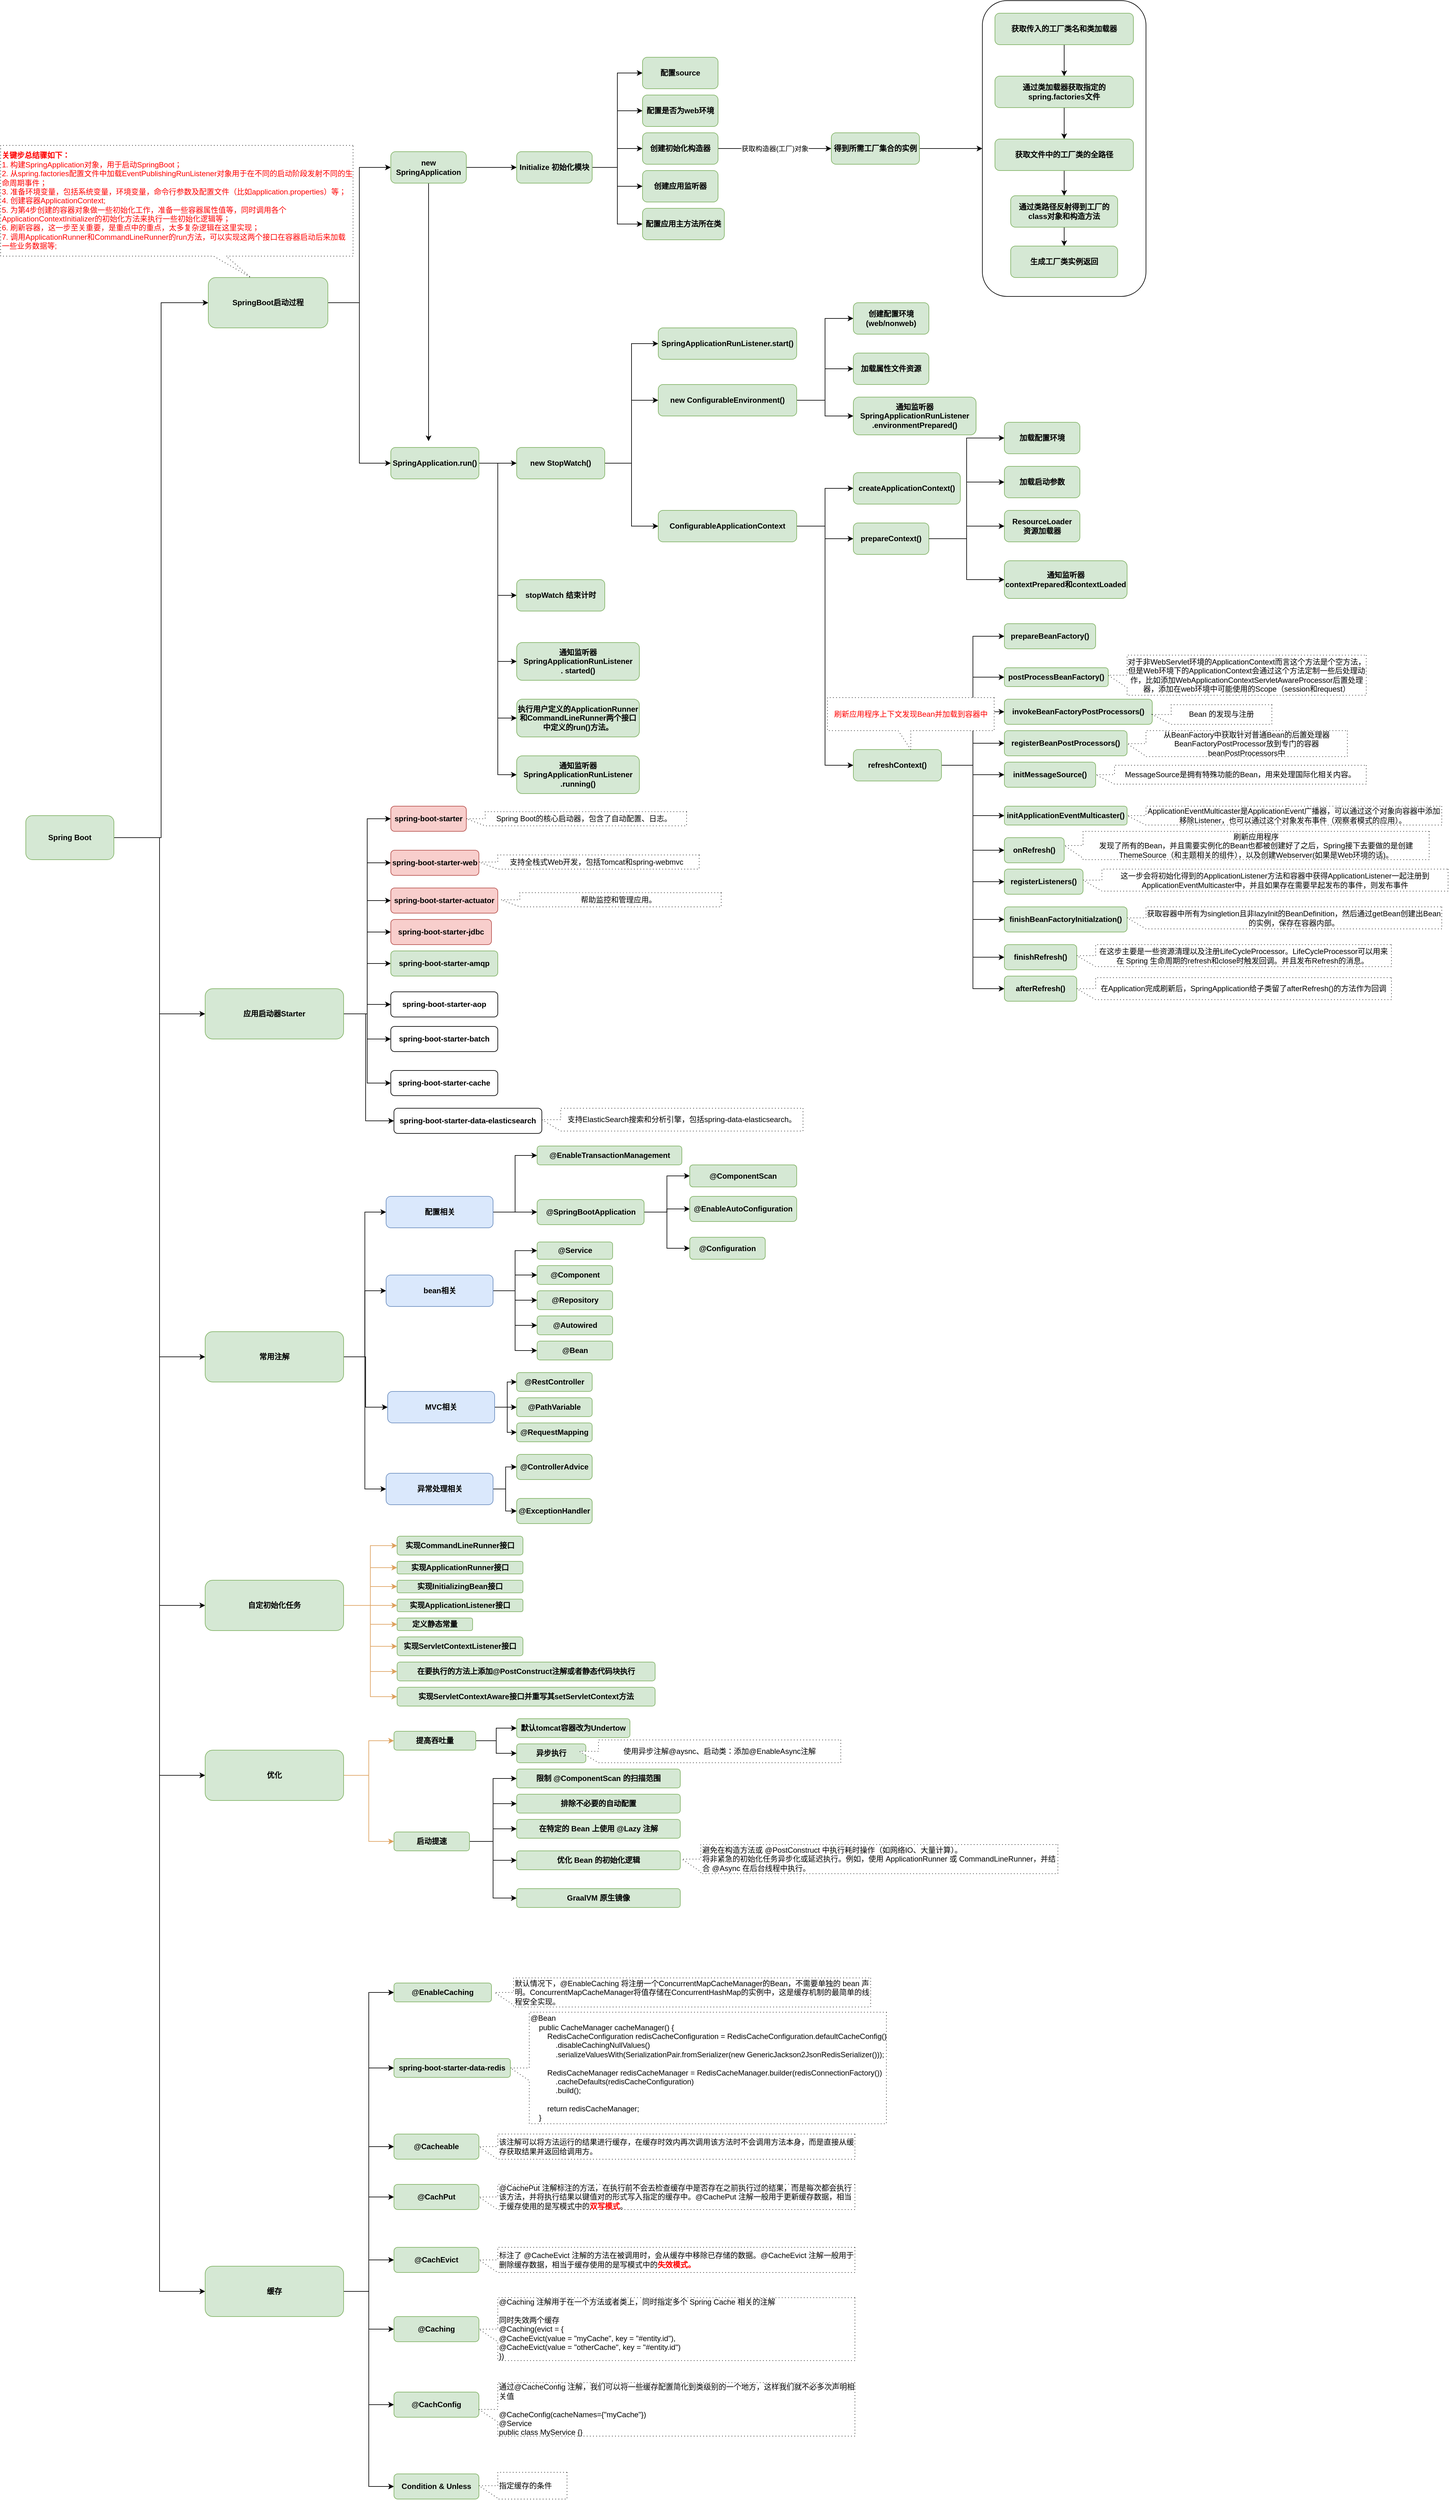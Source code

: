 <mxfile version="28.2.5">
  <diagram name="Page-1" id="QmIrFQa1cvEONQeuqGTy">
    <mxGraphModel dx="2913" dy="2173" grid="1" gridSize="10" guides="1" tooltips="1" connect="1" arrows="1" fold="1" page="1" pageScale="1" pageWidth="850" pageHeight="1100" math="0" shadow="0">
      <root>
        <mxCell id="0" />
        <mxCell id="1" parent="0" />
        <mxCell id="t2AcmH2n_HT6Ft2l21uT-8" style="edgeStyle=orthogonalEdgeStyle;rounded=0;orthogonalLoop=1;jettySize=auto;html=1;entryX=0;entryY=0.5;entryDx=0;entryDy=0;" parent="1" source="t2AcmH2n_HT6Ft2l21uT-1" target="t2AcmH2n_HT6Ft2l21uT-3" edge="1">
          <mxGeometry relative="1" as="geometry">
            <mxPoint x="120" y="480" as="targetPoint" />
          </mxGeometry>
        </mxCell>
        <mxCell id="t2AcmH2n_HT6Ft2l21uT-9" style="edgeStyle=orthogonalEdgeStyle;rounded=0;orthogonalLoop=1;jettySize=auto;html=1;entryX=0;entryY=0.5;entryDx=0;entryDy=0;" parent="1" source="t2AcmH2n_HT6Ft2l21uT-1" target="t2AcmH2n_HT6Ft2l21uT-4" edge="1">
          <mxGeometry relative="1" as="geometry" />
        </mxCell>
        <mxCell id="t2AcmH2n_HT6Ft2l21uT-10" style="edgeStyle=orthogonalEdgeStyle;rounded=0;orthogonalLoop=1;jettySize=auto;html=1;entryX=0;entryY=0.5;entryDx=0;entryDy=0;" parent="1" source="t2AcmH2n_HT6Ft2l21uT-1" target="t2AcmH2n_HT6Ft2l21uT-5" edge="1">
          <mxGeometry relative="1" as="geometry" />
        </mxCell>
        <mxCell id="t2AcmH2n_HT6Ft2l21uT-11" style="edgeStyle=orthogonalEdgeStyle;rounded=0;orthogonalLoop=1;jettySize=auto;html=1;entryX=0;entryY=0.5;entryDx=0;entryDy=0;" parent="1" source="t2AcmH2n_HT6Ft2l21uT-1" target="t2AcmH2n_HT6Ft2l21uT-6" edge="1">
          <mxGeometry relative="1" as="geometry" />
        </mxCell>
        <mxCell id="t2AcmH2n_HT6Ft2l21uT-12" style="edgeStyle=orthogonalEdgeStyle;rounded=0;orthogonalLoop=1;jettySize=auto;html=1;entryX=0;entryY=0.5;entryDx=0;entryDy=0;" parent="1" source="t2AcmH2n_HT6Ft2l21uT-1" target="t2AcmH2n_HT6Ft2l21uT-7" edge="1">
          <mxGeometry relative="1" as="geometry" />
        </mxCell>
        <mxCell id="t2AcmH2n_HT6Ft2l21uT-13" style="edgeStyle=orthogonalEdgeStyle;rounded=0;orthogonalLoop=1;jettySize=auto;html=1;entryX=0;entryY=0.5;entryDx=0;entryDy=0;" parent="1" source="t2AcmH2n_HT6Ft2l21uT-1" target="t2AcmH2n_HT6Ft2l21uT-2" edge="1">
          <mxGeometry relative="1" as="geometry" />
        </mxCell>
        <mxCell id="t2AcmH2n_HT6Ft2l21uT-1" value="Spring Boot" style="rounded=1;whiteSpace=wrap;html=1;fillColor=#d5e8d4;strokeColor=#82b366;fontStyle=1" parent="1" vertex="1">
          <mxGeometry x="-180" y="725" width="140" height="70" as="geometry" />
        </mxCell>
        <mxCell id="dLUWdnywLwALg5VkBR4L-5" style="edgeStyle=orthogonalEdgeStyle;rounded=0;orthogonalLoop=1;jettySize=auto;html=1;entryX=0;entryY=0.5;entryDx=0;entryDy=0;exitX=1;exitY=0.5;exitDx=0;exitDy=0;" parent="1" source="t2AcmH2n_HT6Ft2l21uT-2" target="dLUWdnywLwALg5VkBR4L-1" edge="1">
          <mxGeometry relative="1" as="geometry">
            <mxPoint x="300" y="-240" as="sourcePoint" />
          </mxGeometry>
        </mxCell>
        <mxCell id="dLUWdnywLwALg5VkBR4L-6" style="edgeStyle=orthogonalEdgeStyle;rounded=0;orthogonalLoop=1;jettySize=auto;html=1;entryX=0;entryY=0.5;entryDx=0;entryDy=0;" parent="1" source="t2AcmH2n_HT6Ft2l21uT-2" target="dLUWdnywLwALg5VkBR4L-2" edge="1">
          <mxGeometry relative="1" as="geometry" />
        </mxCell>
        <mxCell id="t2AcmH2n_HT6Ft2l21uT-2" value="SpringBoot启动过程" style="rounded=1;whiteSpace=wrap;html=1;fillColor=#d5e8d4;strokeColor=#82b366;fontStyle=1" parent="1" vertex="1">
          <mxGeometry x="110" y="-130" width="190" height="80" as="geometry" />
        </mxCell>
        <mxCell id="t2AcmH2n_HT6Ft2l21uT-45" style="edgeStyle=orthogonalEdgeStyle;rounded=0;orthogonalLoop=1;jettySize=auto;html=1;entryX=0;entryY=0.5;entryDx=0;entryDy=0;" parent="1" source="t2AcmH2n_HT6Ft2l21uT-3" target="t2AcmH2n_HT6Ft2l21uT-39" edge="1">
          <mxGeometry relative="1" as="geometry" />
        </mxCell>
        <mxCell id="dLUWdnywLwALg5VkBR4L-130" style="edgeStyle=orthogonalEdgeStyle;rounded=0;orthogonalLoop=1;jettySize=auto;html=1;entryX=0;entryY=0.5;entryDx=0;entryDy=0;" parent="1" source="t2AcmH2n_HT6Ft2l21uT-3" target="dLUWdnywLwALg5VkBR4L-129" edge="1">
          <mxGeometry relative="1" as="geometry" />
        </mxCell>
        <mxCell id="dLUWdnywLwALg5VkBR4L-131" style="edgeStyle=orthogonalEdgeStyle;rounded=0;orthogonalLoop=1;jettySize=auto;html=1;entryX=0;entryY=0.5;entryDx=0;entryDy=0;" parent="1" source="t2AcmH2n_HT6Ft2l21uT-3" target="dLUWdnywLwALg5VkBR4L-121" edge="1">
          <mxGeometry relative="1" as="geometry" />
        </mxCell>
        <mxCell id="dLUWdnywLwALg5VkBR4L-132" style="edgeStyle=orthogonalEdgeStyle;rounded=0;orthogonalLoop=1;jettySize=auto;html=1;entryX=0;entryY=0.5;entryDx=0;entryDy=0;" parent="1" source="t2AcmH2n_HT6Ft2l21uT-3" target="dLUWdnywLwALg5VkBR4L-128" edge="1">
          <mxGeometry relative="1" as="geometry" />
        </mxCell>
        <mxCell id="dLUWdnywLwALg5VkBR4L-133" style="edgeStyle=orthogonalEdgeStyle;rounded=0;orthogonalLoop=1;jettySize=auto;html=1;entryX=0;entryY=0.5;entryDx=0;entryDy=0;" parent="1" source="t2AcmH2n_HT6Ft2l21uT-3" target="dLUWdnywLwALg5VkBR4L-122" edge="1">
          <mxGeometry relative="1" as="geometry" />
        </mxCell>
        <mxCell id="dLUWdnywLwALg5VkBR4L-134" style="edgeStyle=orthogonalEdgeStyle;rounded=0;orthogonalLoop=1;jettySize=auto;html=1;entryX=0;entryY=0.5;entryDx=0;entryDy=0;" parent="1" source="t2AcmH2n_HT6Ft2l21uT-3" target="dLUWdnywLwALg5VkBR4L-123" edge="1">
          <mxGeometry relative="1" as="geometry" />
        </mxCell>
        <mxCell id="dLUWdnywLwALg5VkBR4L-135" style="edgeStyle=orthogonalEdgeStyle;rounded=0;orthogonalLoop=1;jettySize=auto;html=1;entryX=0;entryY=0.5;entryDx=0;entryDy=0;" parent="1" source="t2AcmH2n_HT6Ft2l21uT-3" target="dLUWdnywLwALg5VkBR4L-124" edge="1">
          <mxGeometry relative="1" as="geometry" />
        </mxCell>
        <mxCell id="dLUWdnywLwALg5VkBR4L-136" style="edgeStyle=orthogonalEdgeStyle;rounded=0;orthogonalLoop=1;jettySize=auto;html=1;entryX=0;entryY=0.5;entryDx=0;entryDy=0;" parent="1" source="t2AcmH2n_HT6Ft2l21uT-3" target="dLUWdnywLwALg5VkBR4L-125" edge="1">
          <mxGeometry relative="1" as="geometry" />
        </mxCell>
        <mxCell id="dLUWdnywLwALg5VkBR4L-137" style="edgeStyle=orthogonalEdgeStyle;rounded=0;orthogonalLoop=1;jettySize=auto;html=1;entryX=0;entryY=0.5;entryDx=0;entryDy=0;" parent="1" source="t2AcmH2n_HT6Ft2l21uT-3" target="dLUWdnywLwALg5VkBR4L-127" edge="1">
          <mxGeometry relative="1" as="geometry">
            <Array as="points">
              <mxPoint x="360" y="1040" />
              <mxPoint x="360" y="1210" />
            </Array>
          </mxGeometry>
        </mxCell>
        <mxCell id="t2AcmH2n_HT6Ft2l21uT-3" value="应用启动器Starter" style="rounded=1;whiteSpace=wrap;html=1;fillColor=#d5e8d4;strokeColor=#82b366;fontStyle=1" parent="1" vertex="1">
          <mxGeometry x="105" y="1000" width="220" height="80" as="geometry" />
        </mxCell>
        <mxCell id="dLUWdnywLwALg5VkBR4L-164" style="edgeStyle=orthogonalEdgeStyle;rounded=0;orthogonalLoop=1;jettySize=auto;html=1;entryX=0;entryY=0.5;entryDx=0;entryDy=0;" parent="1" source="t2AcmH2n_HT6Ft2l21uT-4" target="dLUWdnywLwALg5VkBR4L-162" edge="1">
          <mxGeometry relative="1" as="geometry" />
        </mxCell>
        <mxCell id="dLUWdnywLwALg5VkBR4L-173" style="edgeStyle=orthogonalEdgeStyle;rounded=0;orthogonalLoop=1;jettySize=auto;html=1;entryX=0;entryY=0.5;entryDx=0;entryDy=0;" parent="1" source="t2AcmH2n_HT6Ft2l21uT-4" target="dLUWdnywLwALg5VkBR4L-171" edge="1">
          <mxGeometry relative="1" as="geometry" />
        </mxCell>
        <mxCell id="dLUWdnywLwALg5VkBR4L-181" style="edgeStyle=orthogonalEdgeStyle;rounded=0;orthogonalLoop=1;jettySize=auto;html=1;entryX=0;entryY=0.5;entryDx=0;entryDy=0;" parent="1" source="t2AcmH2n_HT6Ft2l21uT-4" target="dLUWdnywLwALg5VkBR4L-180" edge="1">
          <mxGeometry relative="1" as="geometry" />
        </mxCell>
        <mxCell id="dLUWdnywLwALg5VkBR4L-188" style="edgeStyle=orthogonalEdgeStyle;rounded=0;orthogonalLoop=1;jettySize=auto;html=1;entryX=0;entryY=0.5;entryDx=0;entryDy=0;" parent="1" source="t2AcmH2n_HT6Ft2l21uT-4" target="dLUWdnywLwALg5VkBR4L-187" edge="1">
          <mxGeometry relative="1" as="geometry" />
        </mxCell>
        <mxCell id="t2AcmH2n_HT6Ft2l21uT-4" value="常用注解" style="rounded=1;whiteSpace=wrap;html=1;fillColor=#d5e8d4;strokeColor=#82b366;fontStyle=1" parent="1" vertex="1">
          <mxGeometry x="105" y="1545" width="220" height="80" as="geometry" />
        </mxCell>
        <mxCell id="nR0HkuhDGCpSzbCuDiu6-17" style="edgeStyle=orthogonalEdgeStyle;rounded=0;orthogonalLoop=1;jettySize=auto;html=1;strokeColor=#DDA15E;fontColor=#FEFAE0;fillColor=#BC6C25;entryX=0;entryY=0.5;entryDx=0;entryDy=0;" parent="1" source="t2AcmH2n_HT6Ft2l21uT-5" target="nR0HkuhDGCpSzbCuDiu6-10" edge="1">
          <mxGeometry relative="1" as="geometry">
            <mxPoint x="370" y="1960" as="targetPoint" />
          </mxGeometry>
        </mxCell>
        <mxCell id="nR0HkuhDGCpSzbCuDiu6-18" style="edgeStyle=orthogonalEdgeStyle;rounded=0;orthogonalLoop=1;jettySize=auto;html=1;entryX=0;entryY=0.5;entryDx=0;entryDy=0;strokeColor=#DDA15E;fontColor=#FEFAE0;fillColor=#BC6C25;" parent="1" source="t2AcmH2n_HT6Ft2l21uT-5" target="nR0HkuhDGCpSzbCuDiu6-11" edge="1">
          <mxGeometry relative="1" as="geometry" />
        </mxCell>
        <mxCell id="nR0HkuhDGCpSzbCuDiu6-19" style="edgeStyle=orthogonalEdgeStyle;rounded=0;orthogonalLoop=1;jettySize=auto;html=1;entryX=0;entryY=0.5;entryDx=0;entryDy=0;strokeColor=#DDA15E;fontColor=#FEFAE0;fillColor=#BC6C25;" parent="1" source="t2AcmH2n_HT6Ft2l21uT-5" target="nR0HkuhDGCpSzbCuDiu6-13" edge="1">
          <mxGeometry relative="1" as="geometry" />
        </mxCell>
        <mxCell id="nR0HkuhDGCpSzbCuDiu6-20" style="edgeStyle=orthogonalEdgeStyle;rounded=0;orthogonalLoop=1;jettySize=auto;html=1;entryX=0;entryY=0.5;entryDx=0;entryDy=0;strokeColor=#DDA15E;fontColor=#FEFAE0;fillColor=#BC6C25;" parent="1" source="t2AcmH2n_HT6Ft2l21uT-5" target="nR0HkuhDGCpSzbCuDiu6-14" edge="1">
          <mxGeometry relative="1" as="geometry" />
        </mxCell>
        <mxCell id="nR0HkuhDGCpSzbCuDiu6-21" style="edgeStyle=orthogonalEdgeStyle;rounded=0;orthogonalLoop=1;jettySize=auto;html=1;entryX=0;entryY=0.5;entryDx=0;entryDy=0;strokeColor=#DDA15E;fontColor=#FEFAE0;fillColor=#BC6C25;" parent="1" source="t2AcmH2n_HT6Ft2l21uT-5" target="nR0HkuhDGCpSzbCuDiu6-15" edge="1">
          <mxGeometry relative="1" as="geometry" />
        </mxCell>
        <mxCell id="nR0HkuhDGCpSzbCuDiu6-22" style="edgeStyle=orthogonalEdgeStyle;rounded=0;orthogonalLoop=1;jettySize=auto;html=1;entryX=0;entryY=0.5;entryDx=0;entryDy=0;strokeColor=#DDA15E;fontColor=#FEFAE0;fillColor=#BC6C25;" parent="1" source="t2AcmH2n_HT6Ft2l21uT-5" target="nR0HkuhDGCpSzbCuDiu6-16" edge="1">
          <mxGeometry relative="1" as="geometry" />
        </mxCell>
        <mxCell id="nR0HkuhDGCpSzbCuDiu6-25" style="edgeStyle=orthogonalEdgeStyle;rounded=0;orthogonalLoop=1;jettySize=auto;html=1;entryX=0;entryY=0.5;entryDx=0;entryDy=0;strokeColor=#DDA15E;fontColor=#FEFAE0;fillColor=#BC6C25;" parent="1" source="t2AcmH2n_HT6Ft2l21uT-5" target="nR0HkuhDGCpSzbCuDiu6-23" edge="1">
          <mxGeometry relative="1" as="geometry" />
        </mxCell>
        <mxCell id="nR0HkuhDGCpSzbCuDiu6-26" style="edgeStyle=orthogonalEdgeStyle;rounded=0;orthogonalLoop=1;jettySize=auto;html=1;entryX=0;entryY=0.5;entryDx=0;entryDy=0;strokeColor=#DDA15E;fontColor=#FEFAE0;fillColor=#BC6C25;" parent="1" source="t2AcmH2n_HT6Ft2l21uT-5" target="nR0HkuhDGCpSzbCuDiu6-24" edge="1">
          <mxGeometry relative="1" as="geometry" />
        </mxCell>
        <mxCell id="t2AcmH2n_HT6Ft2l21uT-5" value="自定初始化任务" style="rounded=1;whiteSpace=wrap;html=1;fillColor=#d5e8d4;strokeColor=#82b366;fontStyle=1" parent="1" vertex="1">
          <mxGeometry x="105" y="1940" width="220" height="80" as="geometry" />
        </mxCell>
        <mxCell id="nR0HkuhDGCpSzbCuDiu6-35" style="edgeStyle=orthogonalEdgeStyle;rounded=0;orthogonalLoop=1;jettySize=auto;html=1;entryX=0;entryY=0.5;entryDx=0;entryDy=0;strokeColor=#DDA15E;fontColor=#FEFAE0;fillColor=#BC6C25;" parent="1" source="t2AcmH2n_HT6Ft2l21uT-6" target="nR0HkuhDGCpSzbCuDiu6-27" edge="1">
          <mxGeometry relative="1" as="geometry" />
        </mxCell>
        <mxCell id="nR0HkuhDGCpSzbCuDiu6-36" style="edgeStyle=orthogonalEdgeStyle;rounded=0;orthogonalLoop=1;jettySize=auto;html=1;entryX=0;entryY=0.5;entryDx=0;entryDy=0;strokeColor=#DDA15E;fontColor=#FEFAE0;fillColor=#BC6C25;" parent="1" source="t2AcmH2n_HT6Ft2l21uT-6" target="nR0HkuhDGCpSzbCuDiu6-28" edge="1">
          <mxGeometry relative="1" as="geometry" />
        </mxCell>
        <mxCell id="t2AcmH2n_HT6Ft2l21uT-6" value="优化" style="rounded=1;whiteSpace=wrap;html=1;fillColor=#d5e8d4;strokeColor=#82b366;fontStyle=1" parent="1" vertex="1">
          <mxGeometry x="105" y="2210" width="220" height="80" as="geometry" />
        </mxCell>
        <mxCell id="yGTXuYv_tZkV92r32ezA-17" style="edgeStyle=orthogonalEdgeStyle;rounded=0;orthogonalLoop=1;jettySize=auto;html=1;entryX=0;entryY=0.5;entryDx=0;entryDy=0;" edge="1" parent="1" source="t2AcmH2n_HT6Ft2l21uT-7" target="yGTXuYv_tZkV92r32ezA-5">
          <mxGeometry relative="1" as="geometry" />
        </mxCell>
        <mxCell id="yGTXuYv_tZkV92r32ezA-18" style="edgeStyle=orthogonalEdgeStyle;rounded=0;orthogonalLoop=1;jettySize=auto;html=1;entryX=0;entryY=0.5;entryDx=0;entryDy=0;" edge="1" parent="1" source="t2AcmH2n_HT6Ft2l21uT-7" target="yGTXuYv_tZkV92r32ezA-7">
          <mxGeometry relative="1" as="geometry" />
        </mxCell>
        <mxCell id="yGTXuYv_tZkV92r32ezA-19" style="edgeStyle=orthogonalEdgeStyle;rounded=0;orthogonalLoop=1;jettySize=auto;html=1;entryX=0;entryY=0.5;entryDx=0;entryDy=0;" edge="1" parent="1" source="t2AcmH2n_HT6Ft2l21uT-7" target="yGTXuYv_tZkV92r32ezA-9">
          <mxGeometry relative="1" as="geometry" />
        </mxCell>
        <mxCell id="yGTXuYv_tZkV92r32ezA-20" style="edgeStyle=orthogonalEdgeStyle;rounded=0;orthogonalLoop=1;jettySize=auto;html=1;entryX=0;entryY=0.5;entryDx=0;entryDy=0;" edge="1" parent="1" source="t2AcmH2n_HT6Ft2l21uT-7" target="yGTXuYv_tZkV92r32ezA-11">
          <mxGeometry relative="1" as="geometry" />
        </mxCell>
        <mxCell id="yGTXuYv_tZkV92r32ezA-21" style="edgeStyle=orthogonalEdgeStyle;rounded=0;orthogonalLoop=1;jettySize=auto;html=1;entryX=0;entryY=0.5;entryDx=0;entryDy=0;" edge="1" parent="1" source="t2AcmH2n_HT6Ft2l21uT-7" target="yGTXuYv_tZkV92r32ezA-13">
          <mxGeometry relative="1" as="geometry" />
        </mxCell>
        <mxCell id="yGTXuYv_tZkV92r32ezA-22" style="edgeStyle=orthogonalEdgeStyle;rounded=0;orthogonalLoop=1;jettySize=auto;html=1;entryX=0;entryY=0.5;entryDx=0;entryDy=0;" edge="1" parent="1" source="t2AcmH2n_HT6Ft2l21uT-7" target="yGTXuYv_tZkV92r32ezA-15">
          <mxGeometry relative="1" as="geometry" />
        </mxCell>
        <mxCell id="yGTXuYv_tZkV92r32ezA-23" style="edgeStyle=orthogonalEdgeStyle;rounded=0;orthogonalLoop=1;jettySize=auto;html=1;entryX=0;entryY=0.5;entryDx=0;entryDy=0;" edge="1" parent="1" source="t2AcmH2n_HT6Ft2l21uT-7" target="yGTXuYv_tZkV92r32ezA-1">
          <mxGeometry relative="1" as="geometry" />
        </mxCell>
        <mxCell id="yGTXuYv_tZkV92r32ezA-24" style="edgeStyle=orthogonalEdgeStyle;rounded=0;orthogonalLoop=1;jettySize=auto;html=1;entryX=0;entryY=0.5;entryDx=0;entryDy=0;" edge="1" parent="1" source="t2AcmH2n_HT6Ft2l21uT-7" target="yGTXuYv_tZkV92r32ezA-3">
          <mxGeometry relative="1" as="geometry" />
        </mxCell>
        <mxCell id="t2AcmH2n_HT6Ft2l21uT-7" value="缓存" style="rounded=1;whiteSpace=wrap;html=1;fillColor=#d5e8d4;strokeColor=#82b366;fontStyle=1" parent="1" vertex="1">
          <mxGeometry x="105" y="3030" width="220" height="80" as="geometry" />
        </mxCell>
        <mxCell id="t2AcmH2n_HT6Ft2l21uT-39" value="spring-boot-starter" style="rounded=1;whiteSpace=wrap;html=1;fillColor=#f8cecc;strokeColor=#b85450;fontStyle=1" parent="1" vertex="1">
          <mxGeometry x="400" y="710" width="120" height="40" as="geometry" />
        </mxCell>
        <mxCell id="rXUWPWZFfcHT6W9mrPYL-116" value="@Configuration" style="rounded=1;whiteSpace=wrap;html=1;fillColor=#d5e8d4;strokeColor=#82b366;fontStyle=1" parent="1" vertex="1">
          <mxGeometry x="875" y="1395" width="120" height="35" as="geometry" />
        </mxCell>
        <mxCell id="dLUWdnywLwALg5VkBR4L-152" style="edgeStyle=orthogonalEdgeStyle;rounded=0;orthogonalLoop=1;jettySize=auto;html=1;entryX=0;entryY=0.5;entryDx=0;entryDy=0;" parent="1" source="rXUWPWZFfcHT6W9mrPYL-132" target="dLUWdnywLwALg5VkBR4L-143" edge="1">
          <mxGeometry relative="1" as="geometry" />
        </mxCell>
        <mxCell id="dLUWdnywLwALg5VkBR4L-153" style="edgeStyle=orthogonalEdgeStyle;rounded=0;orthogonalLoop=1;jettySize=auto;html=1;entryX=0;entryY=0.5;entryDx=0;entryDy=0;" parent="1" source="rXUWPWZFfcHT6W9mrPYL-132" target="dLUWdnywLwALg5VkBR4L-145" edge="1">
          <mxGeometry relative="1" as="geometry" />
        </mxCell>
        <mxCell id="dLUWdnywLwALg5VkBR4L-154" style="edgeStyle=orthogonalEdgeStyle;rounded=0;orthogonalLoop=1;jettySize=auto;html=1;entryX=0;entryY=0.5;entryDx=0;entryDy=0;" parent="1" source="rXUWPWZFfcHT6W9mrPYL-132" target="rXUWPWZFfcHT6W9mrPYL-116" edge="1">
          <mxGeometry relative="1" as="geometry" />
        </mxCell>
        <mxCell id="rXUWPWZFfcHT6W9mrPYL-132" value="@SpringBootApplication" style="rounded=1;whiteSpace=wrap;html=1;fillColor=#d5e8d4;strokeColor=#82b366;fontStyle=1" parent="1" vertex="1">
          <mxGeometry x="632.5" y="1335" width="170" height="40" as="geometry" />
        </mxCell>
        <mxCell id="nR0HkuhDGCpSzbCuDiu6-10" value="实现CommandLineRunner接口" style="rounded=1;whiteSpace=wrap;html=1;fillColor=#d5e8d4;strokeColor=#82b366;fontStyle=1" parent="1" vertex="1">
          <mxGeometry x="410" y="1870" width="200" height="30" as="geometry" />
        </mxCell>
        <mxCell id="nR0HkuhDGCpSzbCuDiu6-11" value="实现ApplicationRunner接口" style="rounded=1;whiteSpace=wrap;html=1;fillColor=#d5e8d4;strokeColor=#82b366;fontStyle=1" parent="1" vertex="1">
          <mxGeometry x="410" y="1910" width="200" height="20" as="geometry" />
        </mxCell>
        <mxCell id="nR0HkuhDGCpSzbCuDiu6-13" value="实现InitializingBean接口" style="rounded=1;whiteSpace=wrap;html=1;fillColor=#d5e8d4;strokeColor=#82b366;fontStyle=1" parent="1" vertex="1">
          <mxGeometry x="410" y="1940" width="200" height="20" as="geometry" />
        </mxCell>
        <mxCell id="nR0HkuhDGCpSzbCuDiu6-14" value="实现ApplicationListener接口" style="rounded=1;whiteSpace=wrap;html=1;fillColor=#d5e8d4;strokeColor=#82b366;fontStyle=1" parent="1" vertex="1">
          <mxGeometry x="410" y="1970" width="200" height="20" as="geometry" />
        </mxCell>
        <mxCell id="nR0HkuhDGCpSzbCuDiu6-15" value="定义静态常量" style="rounded=1;whiteSpace=wrap;html=1;fillColor=#d5e8d4;strokeColor=#82b366;fontStyle=1" parent="1" vertex="1">
          <mxGeometry x="410" y="2000" width="120" height="20" as="geometry" />
        </mxCell>
        <mxCell id="nR0HkuhDGCpSzbCuDiu6-16" value="实现ServletContextListener接口" style="rounded=1;whiteSpace=wrap;html=1;fillColor=#d5e8d4;strokeColor=#82b366;fontStyle=1" parent="1" vertex="1">
          <mxGeometry x="410" y="2030" width="200" height="30" as="geometry" />
        </mxCell>
        <mxCell id="nR0HkuhDGCpSzbCuDiu6-23" value="在要执行的方法上添加@PostConstruct注解或者静态代码块执行" style="rounded=1;whiteSpace=wrap;html=1;fillColor=#d5e8d4;strokeColor=#82b366;fontStyle=1" parent="1" vertex="1">
          <mxGeometry x="410" y="2070" width="410" height="30" as="geometry" />
        </mxCell>
        <mxCell id="nR0HkuhDGCpSzbCuDiu6-24" value="实现ServletContextAware接口并重写其setServletContext方法" style="rounded=1;whiteSpace=wrap;html=1;fillColor=#d5e8d4;strokeColor=#82b366;fontStyle=1" parent="1" vertex="1">
          <mxGeometry x="410" y="2110" width="410" height="30" as="geometry" />
        </mxCell>
        <mxCell id="dLUWdnywLwALg5VkBR4L-196" style="edgeStyle=orthogonalEdgeStyle;rounded=0;orthogonalLoop=1;jettySize=auto;html=1;entryX=0;entryY=0.5;entryDx=0;entryDy=0;" parent="1" source="nR0HkuhDGCpSzbCuDiu6-27" target="dLUWdnywLwALg5VkBR4L-193" edge="1">
          <mxGeometry relative="1" as="geometry" />
        </mxCell>
        <mxCell id="dLUWdnywLwALg5VkBR4L-197" style="edgeStyle=orthogonalEdgeStyle;rounded=0;orthogonalLoop=1;jettySize=auto;html=1;entryX=0;entryY=0.5;entryDx=0;entryDy=0;" parent="1" source="nR0HkuhDGCpSzbCuDiu6-27" target="dLUWdnywLwALg5VkBR4L-194" edge="1">
          <mxGeometry relative="1" as="geometry" />
        </mxCell>
        <mxCell id="nR0HkuhDGCpSzbCuDiu6-27" value="提高吞吐量" style="rounded=1;whiteSpace=wrap;html=1;fillColor=#d5e8d4;strokeColor=#82b366;fontStyle=1" parent="1" vertex="1">
          <mxGeometry x="405" y="2180" width="130" height="30" as="geometry" />
        </mxCell>
        <mxCell id="dLUWdnywLwALg5VkBR4L-204" style="edgeStyle=orthogonalEdgeStyle;rounded=0;orthogonalLoop=1;jettySize=auto;html=1;entryX=0;entryY=0.5;entryDx=0;entryDy=0;" parent="1" source="nR0HkuhDGCpSzbCuDiu6-28" target="dLUWdnywLwALg5VkBR4L-198" edge="1">
          <mxGeometry relative="1" as="geometry" />
        </mxCell>
        <mxCell id="dLUWdnywLwALg5VkBR4L-205" style="edgeStyle=orthogonalEdgeStyle;rounded=0;orthogonalLoop=1;jettySize=auto;html=1;entryX=0;entryY=0.5;entryDx=0;entryDy=0;" parent="1" source="nR0HkuhDGCpSzbCuDiu6-28" target="dLUWdnywLwALg5VkBR4L-199" edge="1">
          <mxGeometry relative="1" as="geometry" />
        </mxCell>
        <mxCell id="dLUWdnywLwALg5VkBR4L-206" style="edgeStyle=orthogonalEdgeStyle;rounded=0;orthogonalLoop=1;jettySize=auto;html=1;entryX=0;entryY=0.5;entryDx=0;entryDy=0;" parent="1" source="nR0HkuhDGCpSzbCuDiu6-28" target="dLUWdnywLwALg5VkBR4L-200" edge="1">
          <mxGeometry relative="1" as="geometry" />
        </mxCell>
        <mxCell id="dLUWdnywLwALg5VkBR4L-207" style="edgeStyle=orthogonalEdgeStyle;rounded=0;orthogonalLoop=1;jettySize=auto;html=1;entryX=0;entryY=0.5;entryDx=0;entryDy=0;" parent="1" source="nR0HkuhDGCpSzbCuDiu6-28" target="dLUWdnywLwALg5VkBR4L-201" edge="1">
          <mxGeometry relative="1" as="geometry" />
        </mxCell>
        <mxCell id="dLUWdnywLwALg5VkBR4L-208" style="edgeStyle=orthogonalEdgeStyle;rounded=0;orthogonalLoop=1;jettySize=auto;html=1;entryX=0;entryY=0.5;entryDx=0;entryDy=0;" parent="1" source="nR0HkuhDGCpSzbCuDiu6-28" target="dLUWdnywLwALg5VkBR4L-203" edge="1">
          <mxGeometry relative="1" as="geometry" />
        </mxCell>
        <mxCell id="nR0HkuhDGCpSzbCuDiu6-28" value="启动提速" style="rounded=1;whiteSpace=wrap;html=1;fillColor=#d5e8d4;strokeColor=#82b366;fontStyle=1" parent="1" vertex="1">
          <mxGeometry x="405" y="2340" width="120" height="30" as="geometry" />
        </mxCell>
        <mxCell id="dLUWdnywLwALg5VkBR4L-10" style="rounded=0;orthogonalLoop=1;jettySize=auto;html=1;" parent="1" source="dLUWdnywLwALg5VkBR4L-1" edge="1">
          <mxGeometry relative="1" as="geometry">
            <mxPoint x="460" y="130" as="targetPoint" />
          </mxGeometry>
        </mxCell>
        <mxCell id="dLUWdnywLwALg5VkBR4L-11" style="edgeStyle=orthogonalEdgeStyle;rounded=0;orthogonalLoop=1;jettySize=auto;html=1;entryX=0;entryY=0.5;entryDx=0;entryDy=0;" parent="1" source="dLUWdnywLwALg5VkBR4L-1" target="dLUWdnywLwALg5VkBR4L-7" edge="1">
          <mxGeometry relative="1" as="geometry" />
        </mxCell>
        <mxCell id="dLUWdnywLwALg5VkBR4L-1" value="new SpringApplication" style="rounded=1;whiteSpace=wrap;html=1;fillColor=#d5e8d4;strokeColor=#82b366;fontStyle=1" parent="1" vertex="1">
          <mxGeometry x="400" y="-330" width="120" height="50" as="geometry" />
        </mxCell>
        <mxCell id="dLUWdnywLwALg5VkBR4L-37" style="edgeStyle=orthogonalEdgeStyle;rounded=0;orthogonalLoop=1;jettySize=auto;html=1;entryX=0;entryY=0.5;entryDx=0;entryDy=0;" parent="1" source="dLUWdnywLwALg5VkBR4L-2" target="dLUWdnywLwALg5VkBR4L-36" edge="1">
          <mxGeometry relative="1" as="geometry" />
        </mxCell>
        <mxCell id="dLUWdnywLwALg5VkBR4L-102" style="edgeStyle=orthogonalEdgeStyle;rounded=0;orthogonalLoop=1;jettySize=auto;html=1;entryX=0;entryY=0.5;entryDx=0;entryDy=0;" parent="1" source="dLUWdnywLwALg5VkBR4L-2" target="dLUWdnywLwALg5VkBR4L-101" edge="1">
          <mxGeometry relative="1" as="geometry" />
        </mxCell>
        <mxCell id="dLUWdnywLwALg5VkBR4L-105" style="edgeStyle=orthogonalEdgeStyle;rounded=0;orthogonalLoop=1;jettySize=auto;html=1;entryX=0;entryY=0.5;entryDx=0;entryDy=0;" parent="1" source="dLUWdnywLwALg5VkBR4L-2" target="dLUWdnywLwALg5VkBR4L-103" edge="1">
          <mxGeometry relative="1" as="geometry" />
        </mxCell>
        <mxCell id="dLUWdnywLwALg5VkBR4L-109" style="edgeStyle=orthogonalEdgeStyle;rounded=0;orthogonalLoop=1;jettySize=auto;html=1;entryX=0;entryY=0.5;entryDx=0;entryDy=0;" parent="1" source="dLUWdnywLwALg5VkBR4L-2" target="dLUWdnywLwALg5VkBR4L-106" edge="1">
          <mxGeometry relative="1" as="geometry" />
        </mxCell>
        <mxCell id="dLUWdnywLwALg5VkBR4L-110" style="edgeStyle=orthogonalEdgeStyle;rounded=0;orthogonalLoop=1;jettySize=auto;html=1;entryX=0;entryY=0.5;entryDx=0;entryDy=0;" parent="1" source="dLUWdnywLwALg5VkBR4L-2" target="dLUWdnywLwALg5VkBR4L-108" edge="1">
          <mxGeometry relative="1" as="geometry" />
        </mxCell>
        <mxCell id="dLUWdnywLwALg5VkBR4L-2" value="SpringApplication.run()" style="rounded=1;whiteSpace=wrap;html=1;fillColor=#d5e8d4;strokeColor=#82b366;fontStyle=1" parent="1" vertex="1">
          <mxGeometry x="400" y="140" width="140" height="50" as="geometry" />
        </mxCell>
        <mxCell id="dLUWdnywLwALg5VkBR4L-17" style="edgeStyle=orthogonalEdgeStyle;rounded=0;orthogonalLoop=1;jettySize=auto;html=1;entryX=0;entryY=0.5;entryDx=0;entryDy=0;" parent="1" source="dLUWdnywLwALg5VkBR4L-7" target="dLUWdnywLwALg5VkBR4L-12" edge="1">
          <mxGeometry relative="1" as="geometry" />
        </mxCell>
        <mxCell id="dLUWdnywLwALg5VkBR4L-18" style="edgeStyle=orthogonalEdgeStyle;rounded=0;orthogonalLoop=1;jettySize=auto;html=1;entryX=0;entryY=0.5;entryDx=0;entryDy=0;" parent="1" source="dLUWdnywLwALg5VkBR4L-7" target="dLUWdnywLwALg5VkBR4L-13" edge="1">
          <mxGeometry relative="1" as="geometry" />
        </mxCell>
        <mxCell id="dLUWdnywLwALg5VkBR4L-19" style="edgeStyle=orthogonalEdgeStyle;rounded=0;orthogonalLoop=1;jettySize=auto;html=1;entryX=0;entryY=0.5;entryDx=0;entryDy=0;" parent="1" source="dLUWdnywLwALg5VkBR4L-7" target="dLUWdnywLwALg5VkBR4L-14" edge="1">
          <mxGeometry relative="1" as="geometry" />
        </mxCell>
        <mxCell id="dLUWdnywLwALg5VkBR4L-20" style="edgeStyle=orthogonalEdgeStyle;rounded=0;orthogonalLoop=1;jettySize=auto;html=1;entryX=0;entryY=0.5;entryDx=0;entryDy=0;" parent="1" source="dLUWdnywLwALg5VkBR4L-7" target="dLUWdnywLwALg5VkBR4L-15" edge="1">
          <mxGeometry relative="1" as="geometry" />
        </mxCell>
        <mxCell id="dLUWdnywLwALg5VkBR4L-21" style="edgeStyle=orthogonalEdgeStyle;rounded=0;orthogonalLoop=1;jettySize=auto;html=1;entryX=0;entryY=0.5;entryDx=0;entryDy=0;" parent="1" source="dLUWdnywLwALg5VkBR4L-7" target="dLUWdnywLwALg5VkBR4L-16" edge="1">
          <mxGeometry relative="1" as="geometry" />
        </mxCell>
        <mxCell id="dLUWdnywLwALg5VkBR4L-7" value="Initialize 初始化模块" style="rounded=1;whiteSpace=wrap;html=1;fillColor=#d5e8d4;strokeColor=#82b366;fontStyle=1" parent="1" vertex="1">
          <mxGeometry x="600" y="-330" width="120" height="50" as="geometry" />
        </mxCell>
        <mxCell id="dLUWdnywLwALg5VkBR4L-12" value="配置source" style="rounded=1;whiteSpace=wrap;html=1;fillColor=#d5e8d4;strokeColor=#82b366;fontStyle=1" parent="1" vertex="1">
          <mxGeometry x="800" y="-480" width="120" height="50" as="geometry" />
        </mxCell>
        <mxCell id="dLUWdnywLwALg5VkBR4L-13" value="配置是否为web环境" style="rounded=1;whiteSpace=wrap;html=1;fillColor=#d5e8d4;strokeColor=#82b366;fontStyle=1" parent="1" vertex="1">
          <mxGeometry x="800" y="-420" width="120" height="50" as="geometry" />
        </mxCell>
        <mxCell id="dLUWdnywLwALg5VkBR4L-23" value="获取构造器(工厂)对象" style="rounded=0;orthogonalLoop=1;jettySize=auto;html=1;entryX=0;entryY=0.5;entryDx=0;entryDy=0;exitX=1;exitY=0.5;exitDx=0;exitDy=0;" parent="1" source="dLUWdnywLwALg5VkBR4L-14" target="dLUWdnywLwALg5VkBR4L-22" edge="1">
          <mxGeometry relative="1" as="geometry">
            <mxPoint x="920" y="-330" as="sourcePoint" />
            <mxPoint x="1070" y="-640" as="targetPoint" />
            <mxPoint as="offset" />
          </mxGeometry>
        </mxCell>
        <mxCell id="dLUWdnywLwALg5VkBR4L-14" value="创建初始化构造器" style="rounded=1;whiteSpace=wrap;html=1;fillColor=#d5e8d4;strokeColor=#82b366;fontStyle=1" parent="1" vertex="1">
          <mxGeometry x="800" y="-360" width="120" height="50" as="geometry" />
        </mxCell>
        <mxCell id="dLUWdnywLwALg5VkBR4L-15" value="创建应用监听器" style="rounded=1;whiteSpace=wrap;html=1;fillColor=#d5e8d4;strokeColor=#82b366;fontStyle=1" parent="1" vertex="1">
          <mxGeometry x="800" y="-300" width="120" height="50" as="geometry" />
        </mxCell>
        <mxCell id="dLUWdnywLwALg5VkBR4L-16" value="配置应用主方法所在类" style="rounded=1;whiteSpace=wrap;html=1;fillColor=#d5e8d4;strokeColor=#82b366;fontStyle=1" parent="1" vertex="1">
          <mxGeometry x="800" y="-240" width="130" height="50" as="geometry" />
        </mxCell>
        <mxCell id="dLUWdnywLwALg5VkBR4L-35" style="edgeStyle=orthogonalEdgeStyle;rounded=0;orthogonalLoop=1;jettySize=auto;html=1;entryX=0;entryY=0.5;entryDx=0;entryDy=0;exitX=1;exitY=0.5;exitDx=0;exitDy=0;" parent="1" source="dLUWdnywLwALg5VkBR4L-22" target="dLUWdnywLwALg5VkBR4L-34" edge="1">
          <mxGeometry relative="1" as="geometry">
            <mxPoint x="1250" y="-325" as="sourcePoint" />
          </mxGeometry>
        </mxCell>
        <mxCell id="dLUWdnywLwALg5VkBR4L-22" value="得到所需工厂集合的实例" style="rounded=1;whiteSpace=wrap;html=1;fillColor=#d5e8d4;strokeColor=#82b366;fontStyle=1" parent="1" vertex="1">
          <mxGeometry x="1100" y="-360" width="140" height="50" as="geometry" />
        </mxCell>
        <mxCell id="dLUWdnywLwALg5VkBR4L-27" style="edgeStyle=orthogonalEdgeStyle;rounded=0;orthogonalLoop=1;jettySize=auto;html=1;entryX=0.5;entryY=0;entryDx=0;entryDy=0;" parent="1" source="dLUWdnywLwALg5VkBR4L-24" target="dLUWdnywLwALg5VkBR4L-26" edge="1">
          <mxGeometry relative="1" as="geometry" />
        </mxCell>
        <mxCell id="dLUWdnywLwALg5VkBR4L-24" value="获取传入的工厂类名和类加载器" style="rounded=1;whiteSpace=wrap;html=1;fillColor=#d5e8d4;strokeColor=#82b366;fontStyle=1" parent="1" vertex="1">
          <mxGeometry x="1360" y="-550" width="220" height="50" as="geometry" />
        </mxCell>
        <mxCell id="dLUWdnywLwALg5VkBR4L-30" style="edgeStyle=orthogonalEdgeStyle;rounded=0;orthogonalLoop=1;jettySize=auto;html=1;entryX=0.5;entryY=0;entryDx=0;entryDy=0;" parent="1" source="dLUWdnywLwALg5VkBR4L-26" target="dLUWdnywLwALg5VkBR4L-28" edge="1">
          <mxGeometry relative="1" as="geometry" />
        </mxCell>
        <mxCell id="dLUWdnywLwALg5VkBR4L-26" value="通过类加载器获取指定的spring.factories文件" style="rounded=1;whiteSpace=wrap;html=1;fillColor=#d5e8d4;strokeColor=#82b366;fontStyle=1" parent="1" vertex="1">
          <mxGeometry x="1360" y="-450" width="220" height="50" as="geometry" />
        </mxCell>
        <mxCell id="dLUWdnywLwALg5VkBR4L-31" style="edgeStyle=orthogonalEdgeStyle;rounded=0;orthogonalLoop=1;jettySize=auto;html=1;entryX=0.5;entryY=0;entryDx=0;entryDy=0;" parent="1" source="dLUWdnywLwALg5VkBR4L-28" target="dLUWdnywLwALg5VkBR4L-29" edge="1">
          <mxGeometry relative="1" as="geometry" />
        </mxCell>
        <mxCell id="dLUWdnywLwALg5VkBR4L-28" value="获取文件中的工厂类的全路径" style="rounded=1;whiteSpace=wrap;html=1;fillColor=#d5e8d4;strokeColor=#82b366;fontStyle=1" parent="1" vertex="1">
          <mxGeometry x="1360" y="-350" width="220" height="50" as="geometry" />
        </mxCell>
        <mxCell id="dLUWdnywLwALg5VkBR4L-34" value="" style="rounded=1;whiteSpace=wrap;html=1;fillColor=none;" parent="1" vertex="1">
          <mxGeometry x="1340" y="-570" width="260" height="470" as="geometry" />
        </mxCell>
        <mxCell id="dLUWdnywLwALg5VkBR4L-33" style="edgeStyle=orthogonalEdgeStyle;rounded=0;orthogonalLoop=1;jettySize=auto;html=1;entryX=0.5;entryY=0;entryDx=0;entryDy=0;" parent="1" source="dLUWdnywLwALg5VkBR4L-29" target="dLUWdnywLwALg5VkBR4L-32" edge="1">
          <mxGeometry relative="1" as="geometry" />
        </mxCell>
        <mxCell id="dLUWdnywLwALg5VkBR4L-29" value="通过类路径反射得到工厂的class对象和构造方法" style="rounded=1;whiteSpace=wrap;html=1;fillColor=#d5e8d4;strokeColor=#82b366;fontStyle=1" parent="1" vertex="1">
          <mxGeometry x="1385" y="-260" width="170" height="50" as="geometry" />
        </mxCell>
        <mxCell id="dLUWdnywLwALg5VkBR4L-32" value="生成工厂类实例返回" style="rounded=1;whiteSpace=wrap;html=1;fillColor=#d5e8d4;strokeColor=#82b366;fontStyle=1" parent="1" vertex="1">
          <mxGeometry x="1385" y="-180" width="170" height="50" as="geometry" />
        </mxCell>
        <mxCell id="dLUWdnywLwALg5VkBR4L-55" style="edgeStyle=orthogonalEdgeStyle;rounded=0;orthogonalLoop=1;jettySize=auto;html=1;entryX=0;entryY=0.5;entryDx=0;entryDy=0;" parent="1" source="dLUWdnywLwALg5VkBR4L-36" target="dLUWdnywLwALg5VkBR4L-39" edge="1">
          <mxGeometry relative="1" as="geometry" />
        </mxCell>
        <mxCell id="dLUWdnywLwALg5VkBR4L-56" style="edgeStyle=orthogonalEdgeStyle;rounded=0;orthogonalLoop=1;jettySize=auto;html=1;entryX=0;entryY=0.5;entryDx=0;entryDy=0;" parent="1" source="dLUWdnywLwALg5VkBR4L-36" target="dLUWdnywLwALg5VkBR4L-42" edge="1">
          <mxGeometry relative="1" as="geometry" />
        </mxCell>
        <mxCell id="dLUWdnywLwALg5VkBR4L-57" style="edgeStyle=orthogonalEdgeStyle;rounded=0;orthogonalLoop=1;jettySize=auto;html=1;entryX=0;entryY=0.5;entryDx=0;entryDy=0;" parent="1" source="dLUWdnywLwALg5VkBR4L-36" target="dLUWdnywLwALg5VkBR4L-54" edge="1">
          <mxGeometry relative="1" as="geometry" />
        </mxCell>
        <mxCell id="dLUWdnywLwALg5VkBR4L-36" value="new StopWatch()" style="rounded=1;whiteSpace=wrap;html=1;fillColor=#d5e8d4;strokeColor=#82b366;fontStyle=1" parent="1" vertex="1">
          <mxGeometry x="600" y="140" width="140" height="50" as="geometry" />
        </mxCell>
        <mxCell id="dLUWdnywLwALg5VkBR4L-39" value="SpringApplicationRunListener.start()" style="rounded=1;whiteSpace=wrap;html=1;fillColor=#d5e8d4;strokeColor=#82b366;fontStyle=1" parent="1" vertex="1">
          <mxGeometry x="825" y="-50" width="220" height="50" as="geometry" />
        </mxCell>
        <mxCell id="dLUWdnywLwALg5VkBR4L-50" style="edgeStyle=orthogonalEdgeStyle;rounded=0;orthogonalLoop=1;jettySize=auto;html=1;entryX=0;entryY=0.5;entryDx=0;entryDy=0;" parent="1" source="dLUWdnywLwALg5VkBR4L-42" target="dLUWdnywLwALg5VkBR4L-43" edge="1">
          <mxGeometry relative="1" as="geometry" />
        </mxCell>
        <mxCell id="dLUWdnywLwALg5VkBR4L-51" style="edgeStyle=orthogonalEdgeStyle;rounded=0;orthogonalLoop=1;jettySize=auto;html=1;entryX=0;entryY=0.5;entryDx=0;entryDy=0;" parent="1" source="dLUWdnywLwALg5VkBR4L-42" target="dLUWdnywLwALg5VkBR4L-44" edge="1">
          <mxGeometry relative="1" as="geometry" />
        </mxCell>
        <mxCell id="dLUWdnywLwALg5VkBR4L-52" style="edgeStyle=orthogonalEdgeStyle;rounded=0;orthogonalLoop=1;jettySize=auto;html=1;" parent="1" source="dLUWdnywLwALg5VkBR4L-42" target="dLUWdnywLwALg5VkBR4L-45" edge="1">
          <mxGeometry relative="1" as="geometry" />
        </mxCell>
        <mxCell id="dLUWdnywLwALg5VkBR4L-42" value="new ConfigurableEnvironment()" style="rounded=1;whiteSpace=wrap;html=1;fillColor=#d5e8d4;strokeColor=#82b366;fontStyle=1" parent="1" vertex="1">
          <mxGeometry x="825" y="40" width="220" height="50" as="geometry" />
        </mxCell>
        <mxCell id="dLUWdnywLwALg5VkBR4L-43" value="创建配置环境&lt;div&gt;(web/nonweb)&lt;/div&gt;" style="rounded=1;whiteSpace=wrap;html=1;fillColor=#d5e8d4;strokeColor=#82b366;fontStyle=1" parent="1" vertex="1">
          <mxGeometry x="1135" y="-90" width="120" height="50" as="geometry" />
        </mxCell>
        <mxCell id="dLUWdnywLwALg5VkBR4L-44" value="加载属性文件资源" style="rounded=1;whiteSpace=wrap;html=1;fillColor=#d5e8d4;strokeColor=#82b366;fontStyle=1" parent="1" vertex="1">
          <mxGeometry x="1135" y="-10" width="120" height="50" as="geometry" />
        </mxCell>
        <mxCell id="dLUWdnywLwALg5VkBR4L-45" value="通知监听器&lt;div&gt;&lt;span style=&quot;background-color: transparent;&quot;&gt;SpringApplicationRunListener&lt;/span&gt;&lt;/div&gt;&lt;div&gt;&lt;span style=&quot;background-color: transparent;&quot;&gt;.&lt;/span&gt;&lt;span style=&quot;background-color: transparent;&quot;&gt;environmentPrepared()&lt;/span&gt;&lt;/div&gt;" style="rounded=1;whiteSpace=wrap;html=1;fillColor=#d5e8d4;strokeColor=#82b366;fontStyle=1" parent="1" vertex="1">
          <mxGeometry x="1135" y="60" width="195" height="60" as="geometry" />
        </mxCell>
        <mxCell id="dLUWdnywLwALg5VkBR4L-71" style="edgeStyle=orthogonalEdgeStyle;rounded=0;orthogonalLoop=1;jettySize=auto;html=1;entryX=0;entryY=0.5;entryDx=0;entryDy=0;" parent="1" source="dLUWdnywLwALg5VkBR4L-54" target="dLUWdnywLwALg5VkBR4L-59" edge="1">
          <mxGeometry relative="1" as="geometry" />
        </mxCell>
        <mxCell id="dLUWdnywLwALg5VkBR4L-72" style="edgeStyle=orthogonalEdgeStyle;rounded=0;orthogonalLoop=1;jettySize=auto;html=1;entryX=0;entryY=0.5;entryDx=0;entryDy=0;" parent="1" source="dLUWdnywLwALg5VkBR4L-54" target="dLUWdnywLwALg5VkBR4L-60" edge="1">
          <mxGeometry relative="1" as="geometry" />
        </mxCell>
        <mxCell id="dLUWdnywLwALg5VkBR4L-73" style="edgeStyle=orthogonalEdgeStyle;rounded=0;orthogonalLoop=1;jettySize=auto;html=1;entryX=0;entryY=0.5;entryDx=0;entryDy=0;" parent="1" source="dLUWdnywLwALg5VkBR4L-54" target="dLUWdnywLwALg5VkBR4L-61" edge="1">
          <mxGeometry relative="1" as="geometry" />
        </mxCell>
        <mxCell id="dLUWdnywLwALg5VkBR4L-54" value="ConfigurableApplicationContext" style="rounded=1;whiteSpace=wrap;html=1;fillColor=#d5e8d4;strokeColor=#82b366;fontStyle=1" parent="1" vertex="1">
          <mxGeometry x="825" y="240" width="220" height="50" as="geometry" />
        </mxCell>
        <mxCell id="dLUWdnywLwALg5VkBR4L-59" value="createApplicationContext()" style="rounded=1;whiteSpace=wrap;html=1;fillColor=#d5e8d4;strokeColor=#82b366;fontStyle=1" parent="1" vertex="1">
          <mxGeometry x="1135" y="180" width="170" height="50" as="geometry" />
        </mxCell>
        <mxCell id="dLUWdnywLwALg5VkBR4L-66" style="edgeStyle=orthogonalEdgeStyle;rounded=0;orthogonalLoop=1;jettySize=auto;html=1;entryX=0;entryY=0.5;entryDx=0;entryDy=0;" parent="1" source="dLUWdnywLwALg5VkBR4L-60" target="dLUWdnywLwALg5VkBR4L-62" edge="1">
          <mxGeometry relative="1" as="geometry" />
        </mxCell>
        <mxCell id="dLUWdnywLwALg5VkBR4L-67" style="edgeStyle=orthogonalEdgeStyle;rounded=0;orthogonalLoop=1;jettySize=auto;html=1;entryX=0;entryY=0.5;entryDx=0;entryDy=0;" parent="1" source="dLUWdnywLwALg5VkBR4L-60" target="dLUWdnywLwALg5VkBR4L-64" edge="1">
          <mxGeometry relative="1" as="geometry" />
        </mxCell>
        <mxCell id="dLUWdnywLwALg5VkBR4L-69" style="edgeStyle=orthogonalEdgeStyle;rounded=0;orthogonalLoop=1;jettySize=auto;html=1;entryX=0;entryY=0.5;entryDx=0;entryDy=0;" parent="1" source="dLUWdnywLwALg5VkBR4L-60" target="dLUWdnywLwALg5VkBR4L-65" edge="1">
          <mxGeometry relative="1" as="geometry" />
        </mxCell>
        <mxCell id="dLUWdnywLwALg5VkBR4L-60" value="prepareContext()" style="rounded=1;whiteSpace=wrap;html=1;fillColor=#d5e8d4;strokeColor=#82b366;fontStyle=1" parent="1" vertex="1">
          <mxGeometry x="1135" y="260" width="120" height="50" as="geometry" />
        </mxCell>
        <mxCell id="dLUWdnywLwALg5VkBR4L-90" style="edgeStyle=orthogonalEdgeStyle;rounded=0;orthogonalLoop=1;jettySize=auto;html=1;entryX=0;entryY=0.5;entryDx=0;entryDy=0;" parent="1" source="dLUWdnywLwALg5VkBR4L-61" target="dLUWdnywLwALg5VkBR4L-77" edge="1">
          <mxGeometry relative="1" as="geometry" />
        </mxCell>
        <mxCell id="dLUWdnywLwALg5VkBR4L-91" style="edgeStyle=orthogonalEdgeStyle;rounded=0;orthogonalLoop=1;jettySize=auto;html=1;entryX=0;entryY=0.5;entryDx=0;entryDy=0;" parent="1" source="dLUWdnywLwALg5VkBR4L-61" target="dLUWdnywLwALg5VkBR4L-79" edge="1">
          <mxGeometry relative="1" as="geometry" />
        </mxCell>
        <mxCell id="dLUWdnywLwALg5VkBR4L-92" style="edgeStyle=orthogonalEdgeStyle;rounded=0;orthogonalLoop=1;jettySize=auto;html=1;entryX=0;entryY=0.5;entryDx=0;entryDy=0;" parent="1" source="dLUWdnywLwALg5VkBR4L-61" target="dLUWdnywLwALg5VkBR4L-78" edge="1">
          <mxGeometry relative="1" as="geometry" />
        </mxCell>
        <mxCell id="dLUWdnywLwALg5VkBR4L-93" style="edgeStyle=orthogonalEdgeStyle;rounded=0;orthogonalLoop=1;jettySize=auto;html=1;entryX=0;entryY=0.5;entryDx=0;entryDy=0;" parent="1" source="dLUWdnywLwALg5VkBR4L-61" target="dLUWdnywLwALg5VkBR4L-80" edge="1">
          <mxGeometry relative="1" as="geometry" />
        </mxCell>
        <mxCell id="dLUWdnywLwALg5VkBR4L-94" style="edgeStyle=orthogonalEdgeStyle;rounded=0;orthogonalLoop=1;jettySize=auto;html=1;entryX=0;entryY=0.5;entryDx=0;entryDy=0;" parent="1" source="dLUWdnywLwALg5VkBR4L-61" target="dLUWdnywLwALg5VkBR4L-81" edge="1">
          <mxGeometry relative="1" as="geometry" />
        </mxCell>
        <mxCell id="dLUWdnywLwALg5VkBR4L-95" style="edgeStyle=orthogonalEdgeStyle;rounded=0;orthogonalLoop=1;jettySize=auto;html=1;entryX=0;entryY=0.5;entryDx=0;entryDy=0;" parent="1" source="dLUWdnywLwALg5VkBR4L-61" target="dLUWdnywLwALg5VkBR4L-83" edge="1">
          <mxGeometry relative="1" as="geometry" />
        </mxCell>
        <mxCell id="dLUWdnywLwALg5VkBR4L-96" style="edgeStyle=orthogonalEdgeStyle;rounded=0;orthogonalLoop=1;jettySize=auto;html=1;entryX=0;entryY=0.5;entryDx=0;entryDy=0;" parent="1" source="dLUWdnywLwALg5VkBR4L-61" target="dLUWdnywLwALg5VkBR4L-82" edge="1">
          <mxGeometry relative="1" as="geometry" />
        </mxCell>
        <mxCell id="dLUWdnywLwALg5VkBR4L-97" style="edgeStyle=orthogonalEdgeStyle;rounded=0;orthogonalLoop=1;jettySize=auto;html=1;entryX=0;entryY=0.5;entryDx=0;entryDy=0;" parent="1" source="dLUWdnywLwALg5VkBR4L-61" target="dLUWdnywLwALg5VkBR4L-84" edge="1">
          <mxGeometry relative="1" as="geometry" />
        </mxCell>
        <mxCell id="dLUWdnywLwALg5VkBR4L-98" style="edgeStyle=orthogonalEdgeStyle;rounded=0;orthogonalLoop=1;jettySize=auto;html=1;entryX=0;entryY=0.5;entryDx=0;entryDy=0;" parent="1" source="dLUWdnywLwALg5VkBR4L-61" target="dLUWdnywLwALg5VkBR4L-85" edge="1">
          <mxGeometry relative="1" as="geometry" />
        </mxCell>
        <mxCell id="dLUWdnywLwALg5VkBR4L-99" style="edgeStyle=orthogonalEdgeStyle;rounded=0;orthogonalLoop=1;jettySize=auto;html=1;entryX=0;entryY=0.5;entryDx=0;entryDy=0;" parent="1" source="dLUWdnywLwALg5VkBR4L-61" target="dLUWdnywLwALg5VkBR4L-86" edge="1">
          <mxGeometry relative="1" as="geometry" />
        </mxCell>
        <mxCell id="dLUWdnywLwALg5VkBR4L-100" style="edgeStyle=orthogonalEdgeStyle;rounded=0;orthogonalLoop=1;jettySize=auto;html=1;entryX=0;entryY=0.5;entryDx=0;entryDy=0;" parent="1" source="dLUWdnywLwALg5VkBR4L-61" target="dLUWdnywLwALg5VkBR4L-88" edge="1">
          <mxGeometry relative="1" as="geometry" />
        </mxCell>
        <mxCell id="dLUWdnywLwALg5VkBR4L-61" value="refreshContext()" style="rounded=1;whiteSpace=wrap;html=1;fillColor=#d5e8d4;strokeColor=#82b366;fontStyle=1" parent="1" vertex="1">
          <mxGeometry x="1135" y="620" width="140" height="50" as="geometry" />
        </mxCell>
        <mxCell id="dLUWdnywLwALg5VkBR4L-62" value="加载配置环境" style="rounded=1;whiteSpace=wrap;html=1;fillColor=#d5e8d4;strokeColor=#82b366;fontStyle=1" parent="1" vertex="1">
          <mxGeometry x="1375" y="100" width="120" height="50" as="geometry" />
        </mxCell>
        <mxCell id="dLUWdnywLwALg5VkBR4L-63" value="ResourceLoader&lt;div&gt;资源加载器&lt;/div&gt;" style="rounded=1;whiteSpace=wrap;html=1;fillColor=#d5e8d4;strokeColor=#82b366;fontStyle=1" parent="1" vertex="1">
          <mxGeometry x="1375" y="240" width="120" height="50" as="geometry" />
        </mxCell>
        <mxCell id="dLUWdnywLwALg5VkBR4L-64" value="加载启动参数" style="rounded=1;whiteSpace=wrap;html=1;fillColor=#d5e8d4;strokeColor=#82b366;fontStyle=1" parent="1" vertex="1">
          <mxGeometry x="1375" y="170" width="120" height="50" as="geometry" />
        </mxCell>
        <mxCell id="dLUWdnywLwALg5VkBR4L-65" value="通知监听器&lt;div&gt;contextPrepared和contextLoaded&lt;/div&gt;" style="rounded=1;whiteSpace=wrap;html=1;fillColor=#d5e8d4;strokeColor=#82b366;fontStyle=1" parent="1" vertex="1">
          <mxGeometry x="1375" y="320" width="195" height="60" as="geometry" />
        </mxCell>
        <mxCell id="dLUWdnywLwALg5VkBR4L-68" style="edgeStyle=orthogonalEdgeStyle;rounded=0;orthogonalLoop=1;jettySize=auto;html=1;entryX=0;entryY=0.5;entryDx=0;entryDy=0;" parent="1" source="dLUWdnywLwALg5VkBR4L-60" target="dLUWdnywLwALg5VkBR4L-63" edge="1">
          <mxGeometry relative="1" as="geometry" />
        </mxCell>
        <mxCell id="dLUWdnywLwALg5VkBR4L-75" value="刷新应用程序上下文发现Bean并加载到容器中" style="shape=callout;whiteSpace=wrap;html=1;perimeter=calloutPerimeter;flipH=1;direction=east;dashed=1;dashPattern=1 4;fontColor=#FF0000;flipV=0;" parent="1" vertex="1">
          <mxGeometry x="1093.75" y="537.5" width="265" height="82.5" as="geometry" />
        </mxCell>
        <mxCell id="dLUWdnywLwALg5VkBR4L-77" value="prepareBeanFactory()" style="rounded=1;whiteSpace=wrap;html=1;fillColor=#d5e8d4;strokeColor=#82b366;fontStyle=1" parent="1" vertex="1">
          <mxGeometry x="1375" y="420" width="145" height="40" as="geometry" />
        </mxCell>
        <mxCell id="dLUWdnywLwALg5VkBR4L-78" value="invokeBeanFactoryPostProcessors()" style="rounded=1;whiteSpace=wrap;html=1;fillColor=#d5e8d4;strokeColor=#82b366;fontStyle=1" parent="1" vertex="1">
          <mxGeometry x="1375" y="540" width="235" height="40" as="geometry" />
        </mxCell>
        <mxCell id="dLUWdnywLwALg5VkBR4L-79" value="postProcessBeanFactory()" style="rounded=1;whiteSpace=wrap;html=1;fillColor=#d5e8d4;strokeColor=#82b366;fontStyle=1" parent="1" vertex="1">
          <mxGeometry x="1375" y="490" width="165" height="30" as="geometry" />
        </mxCell>
        <mxCell id="dLUWdnywLwALg5VkBR4L-80" value="registerBeanPostProcessors()" style="rounded=1;whiteSpace=wrap;html=1;fillColor=#d5e8d4;strokeColor=#82b366;fontStyle=1" parent="1" vertex="1">
          <mxGeometry x="1375" y="590" width="195" height="40" as="geometry" />
        </mxCell>
        <mxCell id="dLUWdnywLwALg5VkBR4L-81" value="initMessageSource()" style="rounded=1;whiteSpace=wrap;html=1;fillColor=#d5e8d4;strokeColor=#82b366;fontStyle=1" parent="1" vertex="1">
          <mxGeometry x="1375" y="640" width="145" height="40" as="geometry" />
        </mxCell>
        <mxCell id="dLUWdnywLwALg5VkBR4L-82" value="onRefresh()" style="rounded=1;whiteSpace=wrap;html=1;fillColor=#d5e8d4;strokeColor=#82b366;fontStyle=1" parent="1" vertex="1">
          <mxGeometry x="1375" y="760" width="95" height="40" as="geometry" />
        </mxCell>
        <mxCell id="dLUWdnywLwALg5VkBR4L-83" value="initApplicationEventMulticaster()" style="rounded=1;whiteSpace=wrap;html=1;fillColor=#d5e8d4;strokeColor=#82b366;fontStyle=1" parent="1" vertex="1">
          <mxGeometry x="1375" y="710" width="195" height="30" as="geometry" />
        </mxCell>
        <mxCell id="dLUWdnywLwALg5VkBR4L-84" value="registerListeners()" style="rounded=1;whiteSpace=wrap;html=1;fillColor=#d5e8d4;strokeColor=#82b366;fontStyle=1" parent="1" vertex="1">
          <mxGeometry x="1375" y="810" width="125" height="40" as="geometry" />
        </mxCell>
        <mxCell id="dLUWdnywLwALg5VkBR4L-85" value="finishBeanFactoryInitialzation()" style="rounded=1;whiteSpace=wrap;html=1;fillColor=#d5e8d4;strokeColor=#82b366;fontStyle=1" parent="1" vertex="1">
          <mxGeometry x="1375" y="870" width="195" height="40" as="geometry" />
        </mxCell>
        <mxCell id="dLUWdnywLwALg5VkBR4L-86" value="finishRefresh()" style="rounded=1;whiteSpace=wrap;html=1;fillColor=#d5e8d4;strokeColor=#82b366;fontStyle=1" parent="1" vertex="1">
          <mxGeometry x="1375" y="930" width="115" height="40" as="geometry" />
        </mxCell>
        <mxCell id="dLUWdnywLwALg5VkBR4L-88" value="afterRefresh()" style="rounded=1;whiteSpace=wrap;html=1;fillColor=#d5e8d4;strokeColor=#82b366;fontStyle=1" parent="1" vertex="1">
          <mxGeometry x="1375" y="980" width="115" height="40" as="geometry" />
        </mxCell>
        <mxCell id="dLUWdnywLwALg5VkBR4L-101" value="stopWatch 结束计时" style="rounded=1;whiteSpace=wrap;html=1;fillColor=#d5e8d4;strokeColor=#82b366;fontStyle=1" parent="1" vertex="1">
          <mxGeometry x="600" y="350" width="140" height="50" as="geometry" />
        </mxCell>
        <mxCell id="dLUWdnywLwALg5VkBR4L-103" value="通知监听器&lt;div&gt;&lt;span style=&quot;background-color: transparent;&quot;&gt;SpringApplicationRunListener&lt;/span&gt;&lt;/div&gt;&lt;div&gt;&lt;span style=&quot;background-color: transparent;&quot;&gt;.&lt;/span&gt;&lt;span style=&quot;background-color: transparent;&quot;&gt;&amp;nbsp;started()&lt;/span&gt;&lt;/div&gt;" style="rounded=1;whiteSpace=wrap;html=1;fillColor=#d5e8d4;strokeColor=#82b366;fontStyle=1" parent="1" vertex="1">
          <mxGeometry x="600" y="450" width="195" height="60" as="geometry" />
        </mxCell>
        <mxCell id="dLUWdnywLwALg5VkBR4L-106" value="执行用户定义的ApplicationRunner和CommandLineRunner两个接口中定义的run()方法。" style="rounded=1;whiteSpace=wrap;html=1;fillColor=#d5e8d4;strokeColor=#82b366;fontStyle=1" parent="1" vertex="1">
          <mxGeometry x="600" y="540" width="195" height="60" as="geometry" />
        </mxCell>
        <mxCell id="dLUWdnywLwALg5VkBR4L-108" value="通知监听器&lt;div&gt;&lt;span style=&quot;background-color: transparent;&quot;&gt;SpringApplicationRunListener&lt;/span&gt;&lt;/div&gt;&lt;div&gt;.running()&lt;/div&gt;" style="rounded=1;whiteSpace=wrap;html=1;fillColor=#d5e8d4;strokeColor=#82b366;fontStyle=1" parent="1" vertex="1">
          <mxGeometry x="600" y="630" width="195" height="60" as="geometry" />
        </mxCell>
        <mxCell id="dLUWdnywLwALg5VkBR4L-111" value="对于非WebServlet环境的ApplicationContext而言这个方法是个空方法，但是Web环境下的ApplicationContext会通过这个方法定制一些后处理动作，比如添加WebApplicationContextServletAwareProcessor后置处理器，添加在web环境中可能使用的Scope（session和request）" style="shape=callout;whiteSpace=wrap;html=1;perimeter=calloutPerimeter;flipH=0;direction=south;dashed=1;dashPattern=1 4;fontColor=#000000;flipV=0;" parent="1" vertex="1">
          <mxGeometry x="1540" y="470" width="410" height="63.75" as="geometry" />
        </mxCell>
        <mxCell id="dLUWdnywLwALg5VkBR4L-112" value="Bean 的发现与注册" style="shape=callout;whiteSpace=wrap;html=1;perimeter=calloutPerimeter;flipH=0;direction=south;dashed=1;dashPattern=1 4;fontColor=#000000;flipV=0;" parent="1" vertex="1">
          <mxGeometry x="1610" y="548.75" width="190" height="31.25" as="geometry" />
        </mxCell>
        <mxCell id="dLUWdnywLwALg5VkBR4L-113" value="从BeanFactory中获取针对普通Bean的后置处理器BeanFactoryPostProcessor放到专门的容器beanPostProcessors中" style="shape=callout;whiteSpace=wrap;html=1;perimeter=calloutPerimeter;flipH=0;direction=south;dashed=1;dashPattern=1 4;fontColor=#000000;flipV=0;" parent="1" vertex="1">
          <mxGeometry x="1570" y="590" width="350" height="41.25" as="geometry" />
        </mxCell>
        <mxCell id="dLUWdnywLwALg5VkBR4L-114" value="MessageSource是拥有特殊功能的Bean，用来处理国际化相关内容。" style="shape=callout;whiteSpace=wrap;html=1;perimeter=calloutPerimeter;flipH=0;direction=south;dashed=1;dashPattern=1 4;fontColor=#000000;flipV=0;" parent="1" vertex="1">
          <mxGeometry x="1520" y="645" width="430" height="30" as="geometry" />
        </mxCell>
        <mxCell id="dLUWdnywLwALg5VkBR4L-115" value="ApplicationEventMulticaster是ApplicationEvent广播器，可以通过这个对象向容器中添加移除Listener，也可以通过这个对象发布事件（观察者模式的应用）。&amp;nbsp;" style="shape=callout;whiteSpace=wrap;html=1;perimeter=calloutPerimeter;flipH=0;direction=south;dashed=1;dashPattern=1 4;fontColor=#000000;flipV=0;" parent="1" vertex="1">
          <mxGeometry x="1570" y="710" width="500" height="30" as="geometry" />
        </mxCell>
        <mxCell id="dLUWdnywLwALg5VkBR4L-116" value="&lt;div&gt;刷新应用程序&lt;/div&gt;&lt;div&gt;发现了所有的Bean，并且需要实例化的Bean也都被创建好了之后，Spring接下去要做的是创建ThemeSource（和主题相关的组件），以及创建Webserver(如果是Web环境的话)。&lt;/div&gt;" style="shape=callout;whiteSpace=wrap;html=1;perimeter=calloutPerimeter;flipH=0;direction=south;dashed=1;dashPattern=1 4;fontColor=#000000;flipV=0;" parent="1" vertex="1">
          <mxGeometry x="1470" y="750" width="580" height="45" as="geometry" />
        </mxCell>
        <mxCell id="dLUWdnywLwALg5VkBR4L-117" value="这一步会将初始化得到的ApplicationListener方法和容器中获得ApplicationListener一起注册到ApplicationEventMulticaster中，并且如果存在需要早起发布的事件，则发布事件" style="shape=callout;whiteSpace=wrap;html=1;perimeter=calloutPerimeter;flipH=0;direction=south;dashed=1;dashPattern=1 4;fontColor=#000000;flipV=0;" parent="1" vertex="1">
          <mxGeometry x="1500" y="810" width="580" height="35" as="geometry" />
        </mxCell>
        <mxCell id="dLUWdnywLwALg5VkBR4L-118" value="获取容器中所有为singletion且非lazyInit的BeanDefinition，然后通过getBean创建出Bean的实例，保存在容器内部。" style="shape=callout;whiteSpace=wrap;html=1;perimeter=calloutPerimeter;flipH=0;direction=south;dashed=1;dashPattern=1 4;fontColor=#000000;flipV=0;" parent="1" vertex="1">
          <mxGeometry x="1570" y="870" width="500" height="35" as="geometry" />
        </mxCell>
        <mxCell id="dLUWdnywLwALg5VkBR4L-119" value="在这步主要是一些资源清理以及注册LifeCycleProcessor。LifeCycleProcessor可以用来在 Spring 生命周期的refresh和close时触发回调。并且发布Refresh的消息。&amp;nbsp;" style="shape=callout;whiteSpace=wrap;html=1;perimeter=calloutPerimeter;flipH=0;direction=south;dashed=1;dashPattern=1 4;fontColor=#000000;flipV=0;" parent="1" vertex="1">
          <mxGeometry x="1490" y="930" width="500" height="35" as="geometry" />
        </mxCell>
        <mxCell id="dLUWdnywLwALg5VkBR4L-120" value="在Application完成刷新后，SpringApplication给子类留了afterRefresh()的方法作为回调" style="shape=callout;whiteSpace=wrap;html=1;perimeter=calloutPerimeter;flipH=0;direction=south;dashed=1;dashPattern=1 4;fontColor=#000000;flipV=0;" parent="1" vertex="1">
          <mxGeometry x="1490" y="982.5" width="500" height="35" as="geometry" />
        </mxCell>
        <mxCell id="dLUWdnywLwALg5VkBR4L-121" value="spring-boot-starter-actuator" style="rounded=1;whiteSpace=wrap;html=1;fillColor=#f8cecc;strokeColor=#b85450;fontStyle=1" parent="1" vertex="1">
          <mxGeometry x="400" y="840" width="170" height="40" as="geometry" />
        </mxCell>
        <mxCell id="dLUWdnywLwALg5VkBR4L-122" value="spring-boot-starter-amqp" style="rounded=1;whiteSpace=wrap;html=1;fillColor=#d5e8d4;strokeColor=#82b366;fontStyle=1" parent="1" vertex="1">
          <mxGeometry x="400" y="940" width="170" height="40" as="geometry" />
        </mxCell>
        <mxCell id="dLUWdnywLwALg5VkBR4L-123" value="spring-boot-starter-aop" style="rounded=1;whiteSpace=wrap;html=1;fontStyle=1" parent="1" vertex="1">
          <mxGeometry x="400" y="1005" width="170" height="40" as="geometry" />
        </mxCell>
        <mxCell id="dLUWdnywLwALg5VkBR4L-124" value="spring-boot-starter-batch" style="rounded=1;whiteSpace=wrap;html=1;fontStyle=1" parent="1" vertex="1">
          <mxGeometry x="400" y="1060" width="170" height="40" as="geometry" />
        </mxCell>
        <mxCell id="dLUWdnywLwALg5VkBR4L-125" value="spring-boot-starter-cache" style="rounded=1;whiteSpace=wrap;html=1;fontStyle=1" parent="1" vertex="1">
          <mxGeometry x="400" y="1130" width="170" height="40" as="geometry" />
        </mxCell>
        <mxCell id="dLUWdnywLwALg5VkBR4L-127" value="spring-boot-starter-data-elasticsearch" style="rounded=1;whiteSpace=wrap;html=1;fontStyle=1" parent="1" vertex="1">
          <mxGeometry x="405" y="1190" width="235" height="40" as="geometry" />
        </mxCell>
        <mxCell id="dLUWdnywLwALg5VkBR4L-128" value="spring-boot-starter-jdbc" style="rounded=1;whiteSpace=wrap;html=1;fillColor=#f8cecc;strokeColor=#b85450;fontStyle=1" parent="1" vertex="1">
          <mxGeometry x="400" y="890" width="160" height="40" as="geometry" />
        </mxCell>
        <mxCell id="dLUWdnywLwALg5VkBR4L-129" value="spring-boot-starter-web" style="rounded=1;whiteSpace=wrap;html=1;fillColor=#f8cecc;strokeColor=#b85450;fontStyle=1" parent="1" vertex="1">
          <mxGeometry x="400" y="780" width="140" height="40" as="geometry" />
        </mxCell>
        <mxCell id="dLUWdnywLwALg5VkBR4L-138" value="Spring Boot的核心启动器，包含了自动配置、日志。" style="shape=callout;whiteSpace=wrap;html=1;perimeter=calloutPerimeter;flipH=0;direction=south;dashed=1;dashPattern=1 4;fontColor=#000000;flipV=0;" parent="1" vertex="1">
          <mxGeometry x="520" y="718.75" width="350" height="22.5" as="geometry" />
        </mxCell>
        <mxCell id="dLUWdnywLwALg5VkBR4L-139" value="支持全栈式Web开发，包括Tomcat和spring-webmvc" style="shape=callout;whiteSpace=wrap;html=1;perimeter=calloutPerimeter;flipH=0;direction=south;dashed=1;dashPattern=1 4;fontColor=#000000;flipV=0;" parent="1" vertex="1">
          <mxGeometry x="540" y="787.5" width="350" height="22.5" as="geometry" />
        </mxCell>
        <mxCell id="dLUWdnywLwALg5VkBR4L-140" value="帮助监控和管理应用。" style="shape=callout;whiteSpace=wrap;html=1;perimeter=calloutPerimeter;flipH=0;direction=south;dashed=1;dashPattern=1 4;fontColor=#000000;flipV=0;" parent="1" vertex="1">
          <mxGeometry x="575" y="847.5" width="350" height="22.5" as="geometry" />
        </mxCell>
        <mxCell id="dLUWdnywLwALg5VkBR4L-141" value="支持ElasticSearch搜索和分析引擎，包括spring-data-elasticsearch。" style="shape=callout;whiteSpace=wrap;html=1;perimeter=calloutPerimeter;flipH=0;direction=south;dashed=1;dashPattern=1 4;fontColor=#000000;flipV=0;" parent="1" vertex="1">
          <mxGeometry x="640" y="1190" width="415" height="36.25" as="geometry" />
        </mxCell>
        <mxCell id="dLUWdnywLwALg5VkBR4L-142" value="&lt;div&gt;&lt;b&gt;关键步总结骤如下：&lt;/b&gt;&lt;/div&gt;&lt;div&gt;1. 构建SpringApplication对象，用于启动SpringBoot；&lt;/div&gt;&lt;div&gt;2. 从spring.factories配置文件中加载EventPublishingRunListener对象用于在不同的启动阶段发射不同的生命周期事件；&lt;/div&gt;&lt;div&gt;3. 准备环境变量，包括系统变量，环境变量，命令行参数及配置文件（比如application.properties）等；&lt;/div&gt;&lt;div&gt;4. 创建容器ApplicationContext;&lt;/div&gt;&lt;div&gt;5. 为第4步创建的容器对象做一些初始化工作，准备一些容器属性值等，同时调用各个ApplicationContextInitializer的初始化方法来执行一些初始化逻辑等；&lt;/div&gt;&lt;div&gt;6. 刷新容器，这一步至关重要，是重点中的重点，太多复杂逻辑在这里实现；&lt;/div&gt;&lt;div&gt;7. 调用ApplicationRunner和CommandLineRunner的run方法，可以实现这两个接口在容器启动后来加载一些业务数据等;&lt;/div&gt;" style="shape=callout;whiteSpace=wrap;html=1;perimeter=calloutPerimeter;flipH=0;direction=west;dashed=1;dashPattern=1 4;fontColor=#FF0000;flipV=1;size=34;position=0.36;position2=0.29;align=left;" parent="1" vertex="1">
          <mxGeometry x="-220" y="-340" width="560" height="210" as="geometry" />
        </mxCell>
        <mxCell id="dLUWdnywLwALg5VkBR4L-143" value="@ComponentScan" style="rounded=1;whiteSpace=wrap;html=1;fillColor=#d5e8d4;strokeColor=#82b366;fontStyle=1" parent="1" vertex="1">
          <mxGeometry x="875" y="1280" width="170" height="35" as="geometry" />
        </mxCell>
        <mxCell id="dLUWdnywLwALg5VkBR4L-145" value="@EnableAutoConfiguration" style="rounded=1;whiteSpace=wrap;html=1;fillColor=#d5e8d4;strokeColor=#82b366;fontStyle=1" parent="1" vertex="1">
          <mxGeometry x="875" y="1330" width="170" height="40" as="geometry" />
        </mxCell>
        <mxCell id="dLUWdnywLwALg5VkBR4L-147" value="@EnableTransactionManagement" style="rounded=1;whiteSpace=wrap;html=1;fillColor=#d5e8d4;strokeColor=#82b366;fontStyle=1" parent="1" vertex="1">
          <mxGeometry x="632.5" y="1250" width="230" height="30" as="geometry" />
        </mxCell>
        <mxCell id="dLUWdnywLwALg5VkBR4L-148" value="@ControllerAdvice" style="rounded=1;whiteSpace=wrap;html=1;fillColor=#d5e8d4;strokeColor=#82b366;fontStyle=1" parent="1" vertex="1">
          <mxGeometry x="600" y="1740" width="120" height="40" as="geometry" />
        </mxCell>
        <mxCell id="dLUWdnywLwALg5VkBR4L-149" value="@Autowired" style="rounded=1;whiteSpace=wrap;html=1;fillColor=#d5e8d4;strokeColor=#82b366;fontStyle=1" parent="1" vertex="1">
          <mxGeometry x="632.5" y="1520" width="120" height="30" as="geometry" />
        </mxCell>
        <mxCell id="dLUWdnywLwALg5VkBR4L-150" value="@PathVariable" style="rounded=1;whiteSpace=wrap;html=1;fillColor=#d5e8d4;strokeColor=#82b366;fontStyle=1" parent="1" vertex="1">
          <mxGeometry x="600" y="1650" width="120" height="30" as="geometry" />
        </mxCell>
        <mxCell id="dLUWdnywLwALg5VkBR4L-151" value="@Repository" style="rounded=1;whiteSpace=wrap;html=1;fillColor=#d5e8d4;strokeColor=#82b366;fontStyle=1" parent="1" vertex="1">
          <mxGeometry x="632.5" y="1480" width="120" height="30" as="geometry" />
        </mxCell>
        <mxCell id="dLUWdnywLwALg5VkBR4L-160" value="@Service" style="rounded=1;whiteSpace=wrap;html=1;fillColor=#d5e8d4;strokeColor=#82b366;fontStyle=1" parent="1" vertex="1">
          <mxGeometry x="632.5" y="1402.5" width="120" height="27.5" as="geometry" />
        </mxCell>
        <mxCell id="dLUWdnywLwALg5VkBR4L-169" style="edgeStyle=orthogonalEdgeStyle;rounded=0;orthogonalLoop=1;jettySize=auto;html=1;entryX=0;entryY=0.5;entryDx=0;entryDy=0;" parent="1" source="dLUWdnywLwALg5VkBR4L-162" target="dLUWdnywLwALg5VkBR4L-147" edge="1">
          <mxGeometry relative="1" as="geometry" />
        </mxCell>
        <mxCell id="dLUWdnywLwALg5VkBR4L-170" style="edgeStyle=orthogonalEdgeStyle;rounded=0;orthogonalLoop=1;jettySize=auto;html=1;entryX=0;entryY=0.5;entryDx=0;entryDy=0;" parent="1" source="dLUWdnywLwALg5VkBR4L-162" target="rXUWPWZFfcHT6W9mrPYL-132" edge="1">
          <mxGeometry relative="1" as="geometry" />
        </mxCell>
        <mxCell id="dLUWdnywLwALg5VkBR4L-162" value="配置相关" style="rounded=1;whiteSpace=wrap;html=1;fillColor=#dae8fc;strokeColor=#6c8ebf;fontStyle=1" parent="1" vertex="1">
          <mxGeometry x="392.5" y="1330" width="170" height="50" as="geometry" />
        </mxCell>
        <mxCell id="dLUWdnywLwALg5VkBR4L-174" style="edgeStyle=orthogonalEdgeStyle;rounded=0;orthogonalLoop=1;jettySize=auto;html=1;entryX=0;entryY=0.5;entryDx=0;entryDy=0;" parent="1" source="dLUWdnywLwALg5VkBR4L-171" target="dLUWdnywLwALg5VkBR4L-160" edge="1">
          <mxGeometry relative="1" as="geometry" />
        </mxCell>
        <mxCell id="dLUWdnywLwALg5VkBR4L-175" style="edgeStyle=orthogonalEdgeStyle;rounded=0;orthogonalLoop=1;jettySize=auto;html=1;entryX=0;entryY=0.5;entryDx=0;entryDy=0;" parent="1" source="dLUWdnywLwALg5VkBR4L-171" target="dLUWdnywLwALg5VkBR4L-172" edge="1">
          <mxGeometry relative="1" as="geometry" />
        </mxCell>
        <mxCell id="dLUWdnywLwALg5VkBR4L-176" style="edgeStyle=orthogonalEdgeStyle;rounded=0;orthogonalLoop=1;jettySize=auto;html=1;entryX=0;entryY=0.5;entryDx=0;entryDy=0;" parent="1" source="dLUWdnywLwALg5VkBR4L-171" target="dLUWdnywLwALg5VkBR4L-151" edge="1">
          <mxGeometry relative="1" as="geometry" />
        </mxCell>
        <mxCell id="dLUWdnywLwALg5VkBR4L-178" style="edgeStyle=orthogonalEdgeStyle;rounded=0;orthogonalLoop=1;jettySize=auto;html=1;entryX=0;entryY=0.5;entryDx=0;entryDy=0;" parent="1" source="dLUWdnywLwALg5VkBR4L-171" target="dLUWdnywLwALg5VkBR4L-149" edge="1">
          <mxGeometry relative="1" as="geometry" />
        </mxCell>
        <mxCell id="dLUWdnywLwALg5VkBR4L-179" style="edgeStyle=orthogonalEdgeStyle;rounded=0;orthogonalLoop=1;jettySize=auto;html=1;entryX=0;entryY=0.5;entryDx=0;entryDy=0;" parent="1" source="dLUWdnywLwALg5VkBR4L-171" target="dLUWdnywLwALg5VkBR4L-177" edge="1">
          <mxGeometry relative="1" as="geometry" />
        </mxCell>
        <mxCell id="dLUWdnywLwALg5VkBR4L-171" value="bean相关" style="rounded=1;whiteSpace=wrap;html=1;fillColor=#dae8fc;strokeColor=#6c8ebf;fontStyle=1" parent="1" vertex="1">
          <mxGeometry x="392.5" y="1455" width="170" height="50" as="geometry" />
        </mxCell>
        <mxCell id="dLUWdnywLwALg5VkBR4L-172" value="@Component" style="rounded=1;whiteSpace=wrap;html=1;fillColor=#d5e8d4;strokeColor=#82b366;fontStyle=1" parent="1" vertex="1">
          <mxGeometry x="632.5" y="1440" width="120" height="30" as="geometry" />
        </mxCell>
        <mxCell id="dLUWdnywLwALg5VkBR4L-177" value="@Bean" style="rounded=1;whiteSpace=wrap;html=1;fillColor=#d5e8d4;strokeColor=#82b366;fontStyle=1" parent="1" vertex="1">
          <mxGeometry x="632.5" y="1560" width="120" height="30" as="geometry" />
        </mxCell>
        <mxCell id="dLUWdnywLwALg5VkBR4L-184" style="edgeStyle=orthogonalEdgeStyle;rounded=0;orthogonalLoop=1;jettySize=auto;html=1;entryX=0;entryY=0.5;entryDx=0;entryDy=0;" parent="1" source="dLUWdnywLwALg5VkBR4L-180" target="dLUWdnywLwALg5VkBR4L-182" edge="1">
          <mxGeometry relative="1" as="geometry" />
        </mxCell>
        <mxCell id="dLUWdnywLwALg5VkBR4L-185" style="edgeStyle=orthogonalEdgeStyle;rounded=0;orthogonalLoop=1;jettySize=auto;html=1;entryX=0;entryY=0.5;entryDx=0;entryDy=0;" parent="1" source="dLUWdnywLwALg5VkBR4L-180" target="dLUWdnywLwALg5VkBR4L-150" edge="1">
          <mxGeometry relative="1" as="geometry" />
        </mxCell>
        <mxCell id="dLUWdnywLwALg5VkBR4L-186" style="edgeStyle=orthogonalEdgeStyle;rounded=0;orthogonalLoop=1;jettySize=auto;html=1;entryX=0;entryY=0.5;entryDx=0;entryDy=0;" parent="1" source="dLUWdnywLwALg5VkBR4L-180" target="dLUWdnywLwALg5VkBR4L-183" edge="1">
          <mxGeometry relative="1" as="geometry" />
        </mxCell>
        <mxCell id="dLUWdnywLwALg5VkBR4L-180" value="MVC相关" style="rounded=1;whiteSpace=wrap;html=1;fillColor=#dae8fc;strokeColor=#6c8ebf;fontStyle=1" parent="1" vertex="1">
          <mxGeometry x="395" y="1640" width="170" height="50" as="geometry" />
        </mxCell>
        <mxCell id="dLUWdnywLwALg5VkBR4L-182" value="@RestController" style="rounded=1;whiteSpace=wrap;html=1;fillColor=#d5e8d4;strokeColor=#82b366;fontStyle=1" parent="1" vertex="1">
          <mxGeometry x="600" y="1610" width="120" height="30" as="geometry" />
        </mxCell>
        <mxCell id="dLUWdnywLwALg5VkBR4L-183" value="@RequestMapping" style="rounded=1;whiteSpace=wrap;html=1;fillColor=#d5e8d4;strokeColor=#82b366;fontStyle=1" parent="1" vertex="1">
          <mxGeometry x="600" y="1690" width="120" height="30" as="geometry" />
        </mxCell>
        <mxCell id="dLUWdnywLwALg5VkBR4L-190" style="edgeStyle=orthogonalEdgeStyle;rounded=0;orthogonalLoop=1;jettySize=auto;html=1;entryX=0;entryY=0.5;entryDx=0;entryDy=0;" parent="1" source="dLUWdnywLwALg5VkBR4L-187" target="dLUWdnywLwALg5VkBR4L-148" edge="1">
          <mxGeometry relative="1" as="geometry" />
        </mxCell>
        <mxCell id="dLUWdnywLwALg5VkBR4L-191" style="edgeStyle=orthogonalEdgeStyle;rounded=0;orthogonalLoop=1;jettySize=auto;html=1;entryX=0;entryY=0.5;entryDx=0;entryDy=0;" parent="1" source="dLUWdnywLwALg5VkBR4L-187" target="dLUWdnywLwALg5VkBR4L-189" edge="1">
          <mxGeometry relative="1" as="geometry" />
        </mxCell>
        <mxCell id="dLUWdnywLwALg5VkBR4L-187" value="异常处理相关" style="rounded=1;whiteSpace=wrap;html=1;fillColor=#dae8fc;strokeColor=#6c8ebf;fontStyle=1" parent="1" vertex="1">
          <mxGeometry x="392.5" y="1770" width="170" height="50" as="geometry" />
        </mxCell>
        <mxCell id="dLUWdnywLwALg5VkBR4L-189" value="@ExceptionHandler" style="rounded=1;whiteSpace=wrap;html=1;fillColor=#d5e8d4;strokeColor=#82b366;fontStyle=1" parent="1" vertex="1">
          <mxGeometry x="600" y="1810" width="120" height="40" as="geometry" />
        </mxCell>
        <mxCell id="dLUWdnywLwALg5VkBR4L-193" value="默认tomcat容器改为Undertow" style="rounded=1;whiteSpace=wrap;html=1;fillColor=#d5e8d4;strokeColor=#82b366;fontStyle=1" parent="1" vertex="1">
          <mxGeometry x="600" y="2160" width="180" height="30" as="geometry" />
        </mxCell>
        <mxCell id="dLUWdnywLwALg5VkBR4L-194" value="异步执行" style="rounded=1;whiteSpace=wrap;html=1;fillColor=#d5e8d4;strokeColor=#82b366;fontStyle=1" parent="1" vertex="1">
          <mxGeometry x="600" y="2200" width="110" height="30" as="geometry" />
        </mxCell>
        <mxCell id="dLUWdnywLwALg5VkBR4L-195" value="使用异步注解@aysnc、启动类：添加@EnableAsync注解" style="shape=callout;whiteSpace=wrap;html=1;perimeter=calloutPerimeter;flipH=0;direction=south;dashed=1;dashPattern=1 4;fontColor=#000000;flipV=0;" parent="1" vertex="1">
          <mxGeometry x="700" y="2193.75" width="415" height="36.25" as="geometry" />
        </mxCell>
        <mxCell id="dLUWdnywLwALg5VkBR4L-198" value="限制 @ComponentScan 的扫描范围" style="rounded=1;whiteSpace=wrap;html=1;fillColor=#d5e8d4;strokeColor=#82b366;fontStyle=1" parent="1" vertex="1">
          <mxGeometry x="600" y="2240" width="260" height="30" as="geometry" />
        </mxCell>
        <mxCell id="dLUWdnywLwALg5VkBR4L-199" value="排除不必要的自动配置" style="rounded=1;whiteSpace=wrap;html=1;fillColor=#d5e8d4;strokeColor=#82b366;fontStyle=1" parent="1" vertex="1">
          <mxGeometry x="600" y="2280" width="260" height="30" as="geometry" />
        </mxCell>
        <mxCell id="dLUWdnywLwALg5VkBR4L-200" value="在特定的 Bean 上使用 @Lazy 注解" style="rounded=1;whiteSpace=wrap;html=1;fillColor=#d5e8d4;strokeColor=#82b366;fontStyle=1" parent="1" vertex="1">
          <mxGeometry x="600" y="2320" width="260" height="30" as="geometry" />
        </mxCell>
        <mxCell id="dLUWdnywLwALg5VkBR4L-201" value="优化 Bean 的初始化逻辑" style="rounded=1;whiteSpace=wrap;html=1;fillColor=#d5e8d4;strokeColor=#82b366;fontStyle=1" parent="1" vertex="1">
          <mxGeometry x="600" y="2370" width="260" height="30" as="geometry" />
        </mxCell>
        <mxCell id="dLUWdnywLwALg5VkBR4L-202" value="&lt;div&gt;避免在构造方法或 @PostConstruct 中执行耗时操作（如网络IO、大量计算）。&lt;/div&gt;&lt;div&gt;将非紧急的初始化任务异步化或延迟执行。例如，使用 ApplicationRunner 或 CommandLineRunner，并结合 @Async 在后台线程中执行。&lt;/div&gt;" style="shape=callout;whiteSpace=wrap;html=1;perimeter=calloutPerimeter;flipH=0;direction=south;dashed=1;dashPattern=1 4;fontColor=#000000;flipV=0;align=left;" parent="1" vertex="1">
          <mxGeometry x="862.5" y="2360" width="597.5" height="46.25" as="geometry" />
        </mxCell>
        <mxCell id="dLUWdnywLwALg5VkBR4L-203" value="GraalVM 原生镜像" style="rounded=1;whiteSpace=wrap;html=1;fillColor=#d5e8d4;strokeColor=#82b366;fontStyle=1" parent="1" vertex="1">
          <mxGeometry x="600" y="2430" width="260" height="30" as="geometry" />
        </mxCell>
        <mxCell id="yGTXuYv_tZkV92r32ezA-1" value="@EnableCaching" style="rounded=1;whiteSpace=wrap;html=1;fillColor=#d5e8d4;strokeColor=#82b366;fontStyle=1" vertex="1" parent="1">
          <mxGeometry x="405" y="2580" width="155" height="30" as="geometry" />
        </mxCell>
        <mxCell id="yGTXuYv_tZkV92r32ezA-2" value="&lt;div&gt;默认情况下，@EnableCaching 将注册一个ConcurrentMapCacheManager的Bean，不需要单独的 bean 声明。ConcurrentMapCacheManager将值存储在ConcurrentHashMap的实例中，这是缓存机制的最简单的线程安全实现。&lt;/div&gt;" style="shape=callout;whiteSpace=wrap;html=1;perimeter=calloutPerimeter;flipH=0;direction=south;dashed=1;dashPattern=1 4;fontColor=#000000;flipV=0;align=left;" vertex="1" parent="1">
          <mxGeometry x="565" y="2571.88" width="597.5" height="46.25" as="geometry" />
        </mxCell>
        <mxCell id="yGTXuYv_tZkV92r32ezA-3" value="spring-boot-starter-data-redis" style="rounded=1;whiteSpace=wrap;html=1;fillColor=#d5e8d4;strokeColor=#82b366;fontStyle=1" vertex="1" parent="1">
          <mxGeometry x="405" y="2700" width="185" height="30" as="geometry" />
        </mxCell>
        <mxCell id="yGTXuYv_tZkV92r32ezA-4" value="&lt;div&gt;@Bean&lt;/div&gt;&lt;div&gt;&amp;nbsp; &amp;nbsp; public CacheManager cacheManager() {&lt;/div&gt;&lt;div&gt;&amp;nbsp; &amp;nbsp; &amp;nbsp; &amp;nbsp; RedisCacheConfiguration redisCacheConfiguration = RedisCacheConfiguration.defaultCacheConfig()&lt;/div&gt;&lt;div&gt;&amp;nbsp; &amp;nbsp; &amp;nbsp; &amp;nbsp; &amp;nbsp; &amp;nbsp; .disableCachingNullValues()&lt;/div&gt;&lt;div&gt;&amp;nbsp; &amp;nbsp; &amp;nbsp; &amp;nbsp; &amp;nbsp; &amp;nbsp; .serializeValuesWith(SerializationPair.fromSerializer(new GenericJackson2JsonRedisSerializer()));&lt;/div&gt;&lt;div&gt;&lt;br&gt;&lt;/div&gt;&lt;div&gt;&amp;nbsp; &amp;nbsp; &amp;nbsp; &amp;nbsp; RedisCacheManager redisCacheManager = RedisCacheManager.builder(redisConnectionFactory())&lt;/div&gt;&lt;div&gt;&amp;nbsp; &amp;nbsp; &amp;nbsp; &amp;nbsp; &amp;nbsp; &amp;nbsp; .cacheDefaults(redisCacheConfiguration)&lt;/div&gt;&lt;div&gt;&amp;nbsp; &amp;nbsp; &amp;nbsp; &amp;nbsp; &amp;nbsp; &amp;nbsp; .build();&lt;/div&gt;&lt;div&gt;&lt;br&gt;&lt;/div&gt;&lt;div&gt;&amp;nbsp; &amp;nbsp; &amp;nbsp; &amp;nbsp; return redisCacheManager;&lt;/div&gt;&lt;div&gt;&amp;nbsp; &amp;nbsp; }&lt;/div&gt;" style="shape=callout;whiteSpace=wrap;html=1;perimeter=calloutPerimeter;flipH=0;direction=south;dashed=1;dashPattern=1 4;fontColor=#000000;flipV=0;align=left;" vertex="1" parent="1">
          <mxGeometry x="590" y="2626.4" width="597.5" height="177.19" as="geometry" />
        </mxCell>
        <mxCell id="yGTXuYv_tZkV92r32ezA-5" value="@Cacheable" style="rounded=1;whiteSpace=wrap;html=1;fillColor=#d5e8d4;strokeColor=#82b366;fontStyle=1" vertex="1" parent="1">
          <mxGeometry x="405" y="2820" width="135" height="40" as="geometry" />
        </mxCell>
        <mxCell id="yGTXuYv_tZkV92r32ezA-6" value="&lt;div&gt;该注解可以将方法运行的结果进行缓存，在缓存时效内再次调用该方法时不会调用方法本身，而是直接从缓存获取结果并返回给调用方。&lt;/div&gt;" style="shape=callout;whiteSpace=wrap;html=1;perimeter=calloutPerimeter;flipH=0;direction=south;dashed=1;dashPattern=1 4;fontColor=#000000;flipV=0;align=left;" vertex="1" parent="1">
          <mxGeometry x="540" y="2820" width="597.5" height="40" as="geometry" />
        </mxCell>
        <mxCell id="yGTXuYv_tZkV92r32ezA-7" value="@CachPut" style="rounded=1;whiteSpace=wrap;html=1;fillColor=#d5e8d4;strokeColor=#82b366;fontStyle=1" vertex="1" parent="1">
          <mxGeometry x="405" y="2900" width="135" height="40" as="geometry" />
        </mxCell>
        <mxCell id="yGTXuYv_tZkV92r32ezA-8" value="&lt;div&gt;@CachePut 注解标注的方法，在执行前不会去检查缓存中是否存在之前执行过的结果，而是每次都会执行该方法，并将执行结果以键值对的形式写入指定的缓存中。@CachePut 注解一般用于更新缓存数据，相当于缓存使用的是写模式中的&lt;b&gt;&lt;font style=&quot;color: rgb(255, 0, 0);&quot;&gt;双写模式&lt;/font&gt;&lt;/b&gt;。&lt;/div&gt;" style="shape=callout;whiteSpace=wrap;html=1;perimeter=calloutPerimeter;flipH=0;direction=south;dashed=1;dashPattern=1 4;fontColor=#000000;flipV=0;align=left;" vertex="1" parent="1">
          <mxGeometry x="540" y="2900" width="597.5" height="40" as="geometry" />
        </mxCell>
        <mxCell id="yGTXuYv_tZkV92r32ezA-9" value="@CachEvict" style="rounded=1;whiteSpace=wrap;html=1;fillColor=#d5e8d4;strokeColor=#82b366;fontStyle=1" vertex="1" parent="1">
          <mxGeometry x="405" y="3000" width="135" height="40" as="geometry" />
        </mxCell>
        <mxCell id="yGTXuYv_tZkV92r32ezA-10" value="标注了 @CacheEvict 注解的方法在被调用时，会从缓存中移除已存储的数据。@CacheEvict 注解一般用于删除缓存数据，相当于缓存使用的是写模式中的&lt;b&gt;&lt;font style=&quot;color: rgb(255, 0, 0);&quot;&gt;失效模式。&lt;/font&gt;&lt;/b&gt;" style="shape=callout;whiteSpace=wrap;html=1;perimeter=calloutPerimeter;flipH=0;direction=south;dashed=1;dashPattern=1 4;fontColor=#000000;flipV=0;align=left;" vertex="1" parent="1">
          <mxGeometry x="540" y="3000" width="597.5" height="40" as="geometry" />
        </mxCell>
        <mxCell id="yGTXuYv_tZkV92r32ezA-11" value="@Caching" style="rounded=1;whiteSpace=wrap;html=1;fillColor=#d5e8d4;strokeColor=#82b366;fontStyle=1" vertex="1" parent="1">
          <mxGeometry x="405" y="3110" width="135" height="40" as="geometry" />
        </mxCell>
        <mxCell id="yGTXuYv_tZkV92r32ezA-12" value="@Caching 注解用于在一个方法或者类上，同时指定多个 Spring Cache 相关的注解&lt;div&gt;&lt;br&gt;&lt;/div&gt;&lt;div&gt;同时失效两个缓存&lt;/div&gt;&lt;div&gt;&lt;div&gt;&lt;span data-line-num=&quot;12&quot; class=&quot;code-block-extension-codeLine&quot;&gt;    &lt;span class=&quot;hljs-meta&quot;&gt;@Caching(evict = {&lt;/span&gt;&lt;/span&gt;&lt;br&gt;&lt;span data-line-num=&quot;13&quot; class=&quot;code-block-extension-codeLine&quot;&gt;        @CacheEvict(value = &quot;myCache&quot;, key = &quot;#entity.id&quot;),&lt;/span&gt;&lt;br&gt;&lt;span data-line-num=&quot;14&quot; class=&quot;code-block-extension-codeLine&quot;&gt;        @CacheEvict(value = &quot;otherCache&quot;, key = &quot;#entity.id&quot;)&lt;/span&gt;&lt;br&gt;&lt;span data-line-num=&quot;15&quot; class=&quot;code-block-extension-codeLine&quot;&gt;    })&lt;/span&gt;&lt;/div&gt;&lt;/div&gt;" style="shape=callout;whiteSpace=wrap;html=1;perimeter=calloutPerimeter;flipH=0;direction=south;dashed=1;dashPattern=1 4;fontColor=#000000;flipV=0;align=left;" vertex="1" parent="1">
          <mxGeometry x="540" y="3080" width="597.5" height="100" as="geometry" />
        </mxCell>
        <mxCell id="yGTXuYv_tZkV92r32ezA-13" value="@CachConfig" style="rounded=1;whiteSpace=wrap;html=1;fillColor=#d5e8d4;strokeColor=#82b366;fontStyle=1" vertex="1" parent="1">
          <mxGeometry x="405" y="3230" width="135" height="40" as="geometry" />
        </mxCell>
        <mxCell id="yGTXuYv_tZkV92r32ezA-14" value="通过@CacheConfig 注解，我们可以将一些缓存配置简化到类级别的一个地方，这样我们就不必多次声明相关值&lt;div&gt;&lt;br&gt;&lt;/div&gt;&lt;div&gt;&lt;div&gt;@CacheConfig(cacheNames={&quot;myCache&quot;})&lt;/div&gt;&lt;div&gt;@Service&lt;/div&gt;&lt;div&gt;public class MyService {}&lt;/div&gt;&lt;/div&gt;" style="shape=callout;whiteSpace=wrap;html=1;perimeter=calloutPerimeter;flipH=0;direction=south;dashed=1;dashPattern=1 4;fontColor=#000000;flipV=0;align=left;" vertex="1" parent="1">
          <mxGeometry x="540" y="3215" width="597.5" height="85" as="geometry" />
        </mxCell>
        <mxCell id="yGTXuYv_tZkV92r32ezA-15" value="Condition &amp;amp; Unless" style="rounded=1;whiteSpace=wrap;html=1;fillColor=#d5e8d4;strokeColor=#82b366;fontStyle=1" vertex="1" parent="1">
          <mxGeometry x="405" y="3360" width="135" height="40" as="geometry" />
        </mxCell>
        <mxCell id="yGTXuYv_tZkV92r32ezA-16" value="指定缓存的条件" style="shape=callout;whiteSpace=wrap;html=1;perimeter=calloutPerimeter;flipH=0;direction=south;dashed=1;dashPattern=1 4;fontColor=#000000;flipV=0;align=left;" vertex="1" parent="1">
          <mxGeometry x="540" y="3357.5" width="140" height="42.5" as="geometry" />
        </mxCell>
      </root>
    </mxGraphModel>
  </diagram>
</mxfile>
